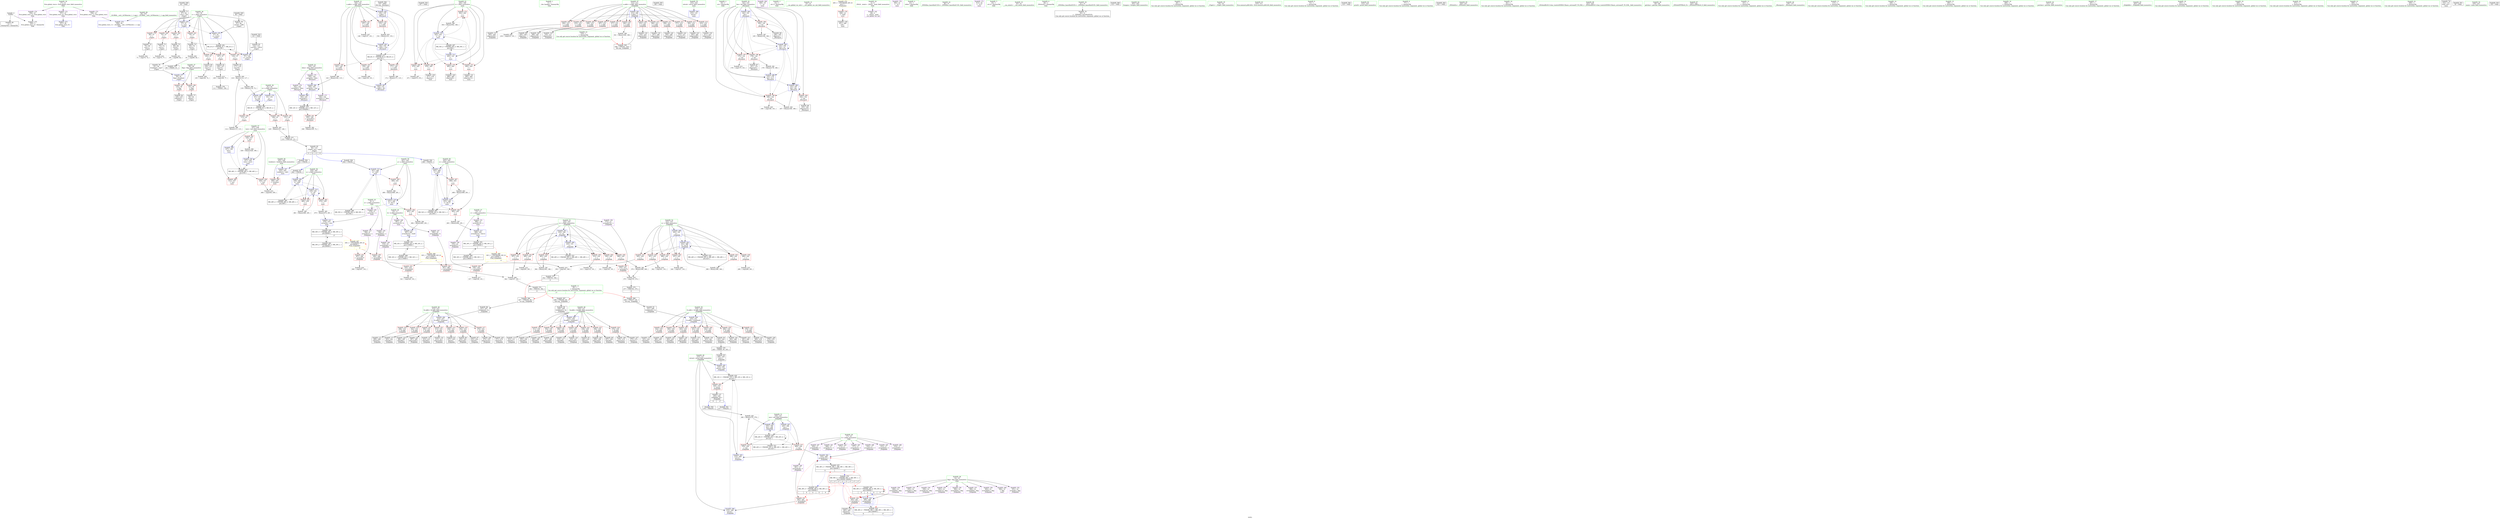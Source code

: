 digraph "SVFG" {
	label="SVFG";

	Node0x5623a8e57cf0 [shape=record,color=grey,label="{NodeID: 0\nNullPtr}"];
	Node0x5623a8e57cf0 -> Node0x5623a8e7fe70[style=solid];
	Node0x5623a8e57cf0 -> Node0x5623a8e8d740[style=solid];
	Node0x5623a8e8d910 [shape=record,color=blue,label="{NodeID: 277\n59\<--91\nflag\<--frombool\n_Z3getv\n}"];
	Node0x5623a8e8d910 -> Node0x5623a8e86e90[style=dashed];
	Node0x5623a8e8d910 -> Node0x5623a8e86f60[style=dashed];
	Node0x5623a8e81660 [shape=record,color=red,label="{NodeID: 194\n162\<--140\n\<--x.addr\n_Z6outputi\n}"];
	Node0x5623a8e81660 -> Node0x5623a8e87730[style=solid];
	Node0x5623a8e7e7f0 [shape=record,color=black,label="{NodeID: 111\n299\<--298\ntobool32\<--\n_Z2dpibbb\n}"];
	Node0x5623a8e7ca60 [shape=record,color=green,label="{NodeID: 28\n14\<--16\nflag\<--flag_field_insensitive\nGlob }"];
	Node0x5623a8e7ca60 -> Node0x5623a8e85260[style=solid];
	Node0x5623a8e7ca60 -> Node0x5623a8e85330[style=solid];
	Node0x5623a8e7ca60 -> Node0x5623a8e85400[style=solid];
	Node0x5623a8e7ca60 -> Node0x5623a8e854d0[style=solid];
	Node0x5623a8e7ca60 -> Node0x5623a8e855a0[style=solid];
	Node0x5623a8e7ca60 -> Node0x5623a8e85670[style=solid];
	Node0x5623a8e7ca60 -> Node0x5623a8e85740[style=solid];
	Node0x5623a8e7ca60 -> Node0x5623a8e85810[style=solid];
	Node0x5623a8e7ca60 -> Node0x5623a8e858e0[style=solid];
	Node0x5623a8ed46f0 [shape=record,color=black,label="{NodeID: 554\n197 = PHI()\n}"];
	Node0x5623a8eb7bb0 [shape=record,color=black,label="{NodeID: 471\nMR_8V_5 = PHI(MR_8V_6, MR_8V_4, )\npts\{141 \}\n}"];
	Node0x5623a8eb7bb0 -> Node0x5623a8e81590[style=dashed];
	Node0x5623a8eb7bb0 -> Node0x5623a8e81660[style=dashed];
	Node0x5623a8eb7bb0 -> Node0x5623a8e81730[style=dashed];
	Node0x5623a8eb7bb0 -> Node0x5623a8e8e130[style=dashed];
	Node0x5623a8e87a30 [shape=record,color=grey,label="{NodeID: 388\n172 = Binary(171, 115, )\n}"];
	Node0x5623a8e87a30 -> Node0x5623a8e8e130[style=solid];
	Node0x5623a8e8efd0 [shape=record,color=blue,label="{NodeID: 305\n210\<--409\nretval\<--\n_Z2dpibbb\n}"];
	Node0x5623a8e8efd0 -> Node0x5623a8e61620[style=dashed];
	Node0x5623a8e82d20 [shape=record,color=red,label="{NodeID: 222\n239\<--216\n\<--fy.addr\n_Z2dpibbb\n}"];
	Node0x5623a8e82d20 -> Node0x5623a8e81250[style=solid];
	Node0x5623a8e847d0 [shape=record,color=black,label="{NodeID: 139\n477\<--476\nidxprom\<--\nmain\n}"];
	Node0x5623a8e7f290 [shape=record,color=green,label="{NodeID: 56\n435\<--436\ntotaltest\<--totaltest_field_insensitive\nmain\n}"];
	Node0x5623a8e7f290 -> Node0x5623a8e8c940[style=solid];
	Node0x5623a8e7f290 -> Node0x5623a8e8f170[style=solid];
	Node0x5623a8ebb360 [shape=record,color=yellow,style=double,label="{NodeID: 499\n34V_1 = ENCHI(MR_34V_0)\npts\{130000 \}\nFun[_Z2dpibbb]|{|<s2>9}}"];
	Node0x5623a8ebb360 -> Node0x5623a8e8c600[style=dashed];
	Node0x5623a8ebb360 -> Node0x5623a8e8c870[style=dashed];
	Node0x5623a8ebb360:s2 -> Node0x5623a8ebb360[style=dashed,color=red];
	Node0x5623a8e9a730 [shape=record,color=grey,label="{NodeID: 416\n308 = cmp(307, 101, )\n}"];
	Node0x5623a8e8c2c0 [shape=record,color=red,label="{NodeID: 250\n264\<--263\n\<--arrayidx13\n_Z2dpibbb\n}"];
	Node0x5623a8e8c2c0 -> Node0x5623a8e7e170[style=solid];
	Node0x5623a8e85e90 [shape=record,color=purple,label="{NodeID: 167\n420\<--17\narrayidx98\<--f\n_Z2dpibbb\n}"];
	Node0x5623a8e80b00 [shape=record,color=black,label="{NodeID: 84\n126\<--125\ntobool22\<--\n_Z3getv\n}"];
	Node0x5623a8e56de0 [shape=record,color=green,label="{NodeID: 1\n7\<--1\n__dso_handle\<--dummyObj\nGlob }"];
	Node0x5623a8eaf480 [shape=record,color=black,label="{NodeID: 444\nMR_36V_4 = PHI(MR_36V_6, MR_36V_3, )\npts\{160000 \}\n|{|<s2>9|<s3>9|<s4>9|<s5>9}}"];
	Node0x5623a8eaf480 -> Node0x5623a8e8ee30[style=dashed];
	Node0x5623a8eaf480 -> Node0x5623a8eaf480[style=dashed];
	Node0x5623a8eaf480:s2 -> Node0x5623a8e8c2c0[style=dashed,color=red];
	Node0x5623a8eaf480:s3 -> Node0x5623a8e8ee30[style=dashed,color=red];
	Node0x5623a8eaf480:s4 -> Node0x5623a8eac280[style=dashed,color=red];
	Node0x5623a8eaf480:s5 -> Node0x5623a8eaf480[style=dashed,color=red];
	Node0x5623a8e8d9e0 [shape=record,color=blue,label="{NodeID: 278\n57\<--97\nc\<--conv9\n_Z3getv\n}"];
	Node0x5623a8e8d9e0 -> Node0x5623a8eb4980[style=dashed];
	Node0x5623a8e81730 [shape=record,color=red,label="{NodeID: 195\n171\<--140\n\<--x.addr\n_Z6outputi\n}"];
	Node0x5623a8e81730 -> Node0x5623a8e87a30[style=solid];
	Node0x5623a8e7e8c0 [shape=record,color=black,label="{NodeID: 112\n305\<--304\nidxprom36\<--\n_Z2dpibbb\n}"];
	Node0x5623a8e7cb30 [shape=record,color=green,label="{NodeID: 29\n17\<--18\nf\<--f_field_insensitive\nGlob }"];
	Node0x5623a8e7cb30 -> Node0x5623a8e859b0[style=solid];
	Node0x5623a8e7cb30 -> Node0x5623a8e85a80[style=solid];
	Node0x5623a8e7cb30 -> Node0x5623a8e85b50[style=solid];
	Node0x5623a8e7cb30 -> Node0x5623a8e85c20[style=solid];
	Node0x5623a8e7cb30 -> Node0x5623a8e85cf0[style=solid];
	Node0x5623a8e7cb30 -> Node0x5623a8e85dc0[style=solid];
	Node0x5623a8e7cb30 -> Node0x5623a8e85e90[style=solid];
	Node0x5623a8e7cb30 -> Node0x5623a8e85f60[style=solid];
	Node0x5623a8ed47c0 [shape=record,color=black,label="{NodeID: 555\n199 = PHI()\n}"];
	Node0x5623a8e87bb0 [shape=record,color=grey,label="{NodeID: 389\n341 = Binary(340, 166, )\n|{<s0>9}}"];
	Node0x5623a8e87bb0:s0 -> Node0x5623a8ed53b0[style=solid,color=red];
	Node0x5623a8e8f0a0 [shape=record,color=blue,label="{NodeID: 306\n433\<--101\nretval\<--\nmain\n}"];
	Node0x5623a8e82df0 [shape=record,color=red,label="{NodeID: 223\n256\<--216\n\<--fy.addr\n_Z2dpibbb\n}"];
	Node0x5623a8e82df0 -> Node0x5623a8e7de30[style=solid];
	Node0x5623a8e82df0 -> Node0x5623a8e7df00[style=solid];
	Node0x5623a8e848a0 [shape=record,color=black,label="{NodeID: 140\n486\<--485\nidxprom9\<--\nmain\n}"];
	Node0x5623a8e7f360 [shape=record,color=green,label="{NodeID: 57\n437\<--438\ntest\<--test_field_insensitive\nmain\n}"];
	Node0x5623a8e7f360 -> Node0x5623a8e8ca10[style=solid];
	Node0x5623a8e7f360 -> Node0x5623a8e8cae0[style=solid];
	Node0x5623a8e7f360 -> Node0x5623a8e8cbb0[style=solid];
	Node0x5623a8e7f360 -> Node0x5623a8e8f240[style=solid];
	Node0x5623a8e7f360 -> Node0x5623a8e8fc00[style=solid];
	Node0x5623a8e9a8b0 [shape=record,color=grey,label="{NodeID: 417\n337 = cmp(336, 101, )\n}"];
	Node0x5623a8e8c390 [shape=record,color=red,label="{NodeID: 251\n282\<--281\n\<--arrayidx26\n_Z2dpibbb\n}"];
	Node0x5623a8e8c390 -> Node0x5623a8e8e880[style=solid];
	Node0x5623a8e85f60 [shape=record,color=purple,label="{NodeID: 168\n424\<--17\narrayidx101\<--f\n_Z2dpibbb\n}"];
	Node0x5623a8e85f60 -> Node0x5623a8e8ef00[style=solid];
	Node0x5623a8e80bd0 [shape=record,color=black,label="{NodeID: 85\n56\<--133\n_Z3getv_ret\<--cond\n_Z3getv\n|{<s0>11|<s1>12|<s2>13|<s3>14}}"];
	Node0x5623a8e80bd0:s0 -> Node0x5623a8ed4890[style=solid,color=blue];
	Node0x5623a8e80bd0:s1 -> Node0x5623a8ed4a80[style=solid,color=blue];
	Node0x5623a8e80bd0:s2 -> Node0x5623a8ed4cc0[style=solid,color=blue];
	Node0x5623a8e80bd0:s3 -> Node0x5623a8ed4dc0[style=solid,color=blue];
	Node0x5623a8e7b250 [shape=record,color=green,label="{NodeID: 2\n19\<--1\n.str\<--dummyObj\nGlob }"];
	Node0x5623a8eaf980 [shape=record,color=black,label="{NodeID: 445\nMR_38V_4 = PHI(MR_38V_6, MR_38V_3, )\npts\{180000 \}\n|{|<s2>9|<s3>9|<s4>9|<s5>9}}"];
	Node0x5623a8eaf980 -> Node0x5623a8e8ef00[style=dashed];
	Node0x5623a8eaf980 -> Node0x5623a8eaf980[style=dashed];
	Node0x5623a8eaf980:s2 -> Node0x5623a8e8c390[style=dashed,color=red];
	Node0x5623a8eaf980:s3 -> Node0x5623a8e8ef00[style=dashed,color=red];
	Node0x5623a8eaf980:s4 -> Node0x5623a8eac780[style=dashed,color=red];
	Node0x5623a8eaf980:s5 -> Node0x5623a8eaf980[style=dashed,color=red];
	Node0x5623a8e8dab0 [shape=record,color=blue,label="{NodeID: 279\n61\<--101\nx\<--\n_Z3getv\n}"];
	Node0x5623a8e8dab0 -> Node0x5623a8eb4480[style=dashed];
	Node0x5623a8e81800 [shape=record,color=red,label="{NodeID: 196\n164\<--142\n\<--len\n_Z6outputi\n}"];
	Node0x5623a8e81800 -> Node0x5623a8e80ca0[style=solid];
	Node0x5623a8e81800 -> Node0x5623a8e878b0[style=solid];
	Node0x5623a8e7e990 [shape=record,color=black,label="{NodeID: 113\n312\<--311\ntobool41\<--\n_Z2dpibbb\n}"];
	Node0x5623a8e7cc00 [shape=record,color=green,label="{NodeID: 30\n27\<--31\nllvm.global_ctors\<--llvm.global_ctors_field_insensitive\nGlob }"];
	Node0x5623a8e7cc00 -> Node0x5623a8e862a0[style=solid];
	Node0x5623a8e7cc00 -> Node0x5623a8e863a0[style=solid];
	Node0x5623a8e7cc00 -> Node0x5623a8e864a0[style=solid];
	Node0x5623a8ed4890 [shape=record,color=black,label="{NodeID: 556\n454 = PHI(56, )\n}"];
	Node0x5623a8ed4890 -> Node0x5623a8e8f170[style=solid];
	Node0x5623a8e87d30 [shape=record,color=grey,label="{NodeID: 390\n481 = Binary(480, 291, )\n}"];
	Node0x5623a8e87d30 -> Node0x5623a8e8f720[style=solid];
	Node0x5623a8e8f170 [shape=record,color=blue,label="{NodeID: 307\n435\<--454\ntotaltest\<--call1\nmain\n}"];
	Node0x5623a8e8f170 -> Node0x5623a8e8c940[style=dashed];
	Node0x5623a8e82ec0 [shape=record,color=red,label="{NodeID: 224\n274\<--216\n\<--fy.addr\n_Z2dpibbb\n}"];
	Node0x5623a8e82ec0 -> Node0x5623a8e7e4b0[style=solid];
	Node0x5623a8e82ec0 -> Node0x5623a8e7e580[style=solid];
	Node0x5623a8e84970 [shape=record,color=black,label="{NodeID: 141\n495\<--494\nidxprom13\<--\nmain\n}"];
	Node0x5623a8e7f430 [shape=record,color=green,label="{NodeID: 58\n439\<--440\nx\<--x_field_insensitive\nmain\n}"];
	Node0x5623a8e7f430 -> Node0x5623a8e8cc80[style=solid];
	Node0x5623a8e7f430 -> Node0x5623a8e8cd50[style=solid];
	Node0x5623a8e7f430 -> Node0x5623a8e8f310[style=solid];
	Node0x5623a8e7f430 -> Node0x5623a8e8f720[style=solid];
	Node0x5623a8e9aa30 [shape=record,color=grey,label="{NodeID: 418\n302 = cmp(301, 101, )\n}"];
	Node0x5623a8e8c460 [shape=record,color=red,label="{NodeID: 252\n307\<--306\n\<--arrayidx37\n_Z2dpibbb\n}"];
	Node0x5623a8e8c460 -> Node0x5623a8e9a730[style=solid];
	Node0x5623a8e86030 [shape=record,color=purple,label="{NodeID: 169\n449\<--19\n\<--.str\nmain\n}"];
	Node0x5623a8e80ca0 [shape=record,color=black,label="{NodeID: 86\n168\<--164\nidxprom\<--\n_Z6outputi\n}"];
	Node0x5623a8e7b2e0 [shape=record,color=green,label="{NodeID: 3\n21\<--1\n.str.1\<--dummyObj\nGlob }"];
	Node0x5623a8eafe80 [shape=record,color=black,label="{NodeID: 446\nMR_30V_3 = PHI(MR_30V_4, MR_30V_2, )\npts\{90000 \}\n|{|<s2>17}}"];
	Node0x5623a8eafe80 -> Node0x5623a8e8f650[style=dashed];
	Node0x5623a8eafe80 -> Node0x5623a8eb4e80[style=dashed];
	Node0x5623a8eafe80:s2 -> Node0x5623a8ebb1a0[style=dashed,color=red];
	Node0x5623a8e8db80 [shape=record,color=blue,label="{NodeID: 280\n61\<--119\nx\<--sub\n_Z3getv\n}"];
	Node0x5623a8e8db80 -> Node0x5623a8eb4480[style=dashed];
	Node0x5623a8e818d0 [shape=record,color=red,label="{NodeID: 197\n175\<--142\n\<--len\n_Z6outputi\n}"];
	Node0x5623a8e818d0 -> Node0x5623a8e99fb0[style=solid];
	Node0x5623a8e7ea60 [shape=record,color=black,label="{NodeID: 114\n318\<--317\nidxprom45\<--\n_Z2dpibbb\n}"];
	Node0x5623a8e7ccd0 [shape=record,color=green,label="{NodeID: 31\n32\<--33\n__cxx_global_var_init\<--__cxx_global_var_init_field_insensitive\n}"];
	Node0x5623a8ed4a80 [shape=record,color=black,label="{NodeID: 557\n462 = PHI(56, )\n}"];
	Node0x5623a8ed4a80 -> Node0x5623a8e8f310[style=solid];
	Node0x5623a8eb8ab0 [shape=record,color=yellow,style=double,label="{NodeID: 474\n40V_1 = ENCHI(MR_40V_0)\npts\{1 \}\nFun[main]}"];
	Node0x5623a8eb8ab0 -> Node0x5623a8e86810[style=dashed];
	Node0x5623a8e87eb0 [shape=record,color=grey,label="{NodeID: 391\n384 = Binary(383, 166, )\n}"];
	Node0x5623a8e87eb0 -> Node0x5623a8e8ec90[style=solid];
	Node0x5623a8e8f240 [shape=record,color=blue,label="{NodeID: 308\n437\<--166\ntest\<--\nmain\n}"];
	Node0x5623a8e8f240 -> Node0x5623a8eb5380[style=dashed];
	Node0x5623a8e82f90 [shape=record,color=red,label="{NodeID: 225\n311\<--216\n\<--fy.addr\n_Z2dpibbb\n}"];
	Node0x5623a8e82f90 -> Node0x5623a8e7e990[style=solid];
	Node0x5623a8e84a40 [shape=record,color=purple,label="{NodeID: 142\n38\<--4\n\<--_ZStL8__ioinit\n__cxx_global_var_init\n}"];
	Node0x5623a8e7f500 [shape=record,color=green,label="{NodeID: 59\n441\<--442\ny\<--y_field_insensitive\nmain\n}"];
	Node0x5623a8e7f500 -> Node0x5623a8e8ce20[style=solid];
	Node0x5623a8e7f500 -> Node0x5623a8e8cef0[style=solid];
	Node0x5623a8e7f500 -> Node0x5623a8e8f3e0[style=solid];
	Node0x5623a8e7f500 -> Node0x5623a8e8f8c0[style=solid];
	Node0x5623a8e9abb0 [shape=record,color=grey,label="{NodeID: 419\n375 = cmp(370, 374, )\n}"];
	Node0x5623a8e9abb0 -> Node0x5623a8e934c0[style=solid];
	Node0x5623a8e8c530 [shape=record,color=red,label="{NodeID: 253\n320\<--319\n\<--arrayidx46\n_Z2dpibbb\n}"];
	Node0x5623a8e8c530 -> Node0x5623a8e9b4b0[style=solid];
	Node0x5623a8e86100 [shape=record,color=purple,label="{NodeID: 170\n450\<--21\n\<--.str.1\nmain\n}"];
	Node0x5623a8e80d70 [shape=record,color=black,label="{NodeID: 87\n181\<--178\nidxprom4\<--\n_Z6outputi\n}"];
	Node0x5623a8e7b370 [shape=record,color=green,label="{NodeID: 4\n23\<--1\nstdin\<--dummyObj\nGlob }"];
	Node0x5623a8e8dc50 [shape=record,color=blue,label="{NodeID: 281\n57\<--122\nc\<--conv20\n_Z3getv\n}"];
	Node0x5623a8e8dc50 -> Node0x5623a8eb4980[style=dashed];
	Node0x5623a8e819a0 [shape=record,color=red,label="{NodeID: 198\n178\<--142\n\<--len\n_Z6outputi\n}"];
	Node0x5623a8e819a0 -> Node0x5623a8e80d70[style=solid];
	Node0x5623a8e819a0 -> Node0x5623a8e952a0[style=solid];
	Node0x5623a8e7eb30 [shape=record,color=black,label="{NodeID: 115\n325\<--324\ntobool50\<--\n_Z2dpibbb\n}"];
	Node0x5623a8e7cda0 [shape=record,color=green,label="{NodeID: 32\n36\<--37\n_ZNSt8ios_base4InitC1Ev\<--_ZNSt8ios_base4InitC1Ev_field_insensitive\n}"];
	Node0x5623a8ed4cc0 [shape=record,color=black,label="{NodeID: 558\n464 = PHI(56, )\n}"];
	Node0x5623a8ed4cc0 -> Node0x5623a8e8f3e0[style=solid];
	Node0x5623a8e88030 [shape=record,color=grey,label="{NodeID: 392\n196 = Binary(195, 72, )\n}"];
	Node0x5623a8e8f310 [shape=record,color=blue,label="{NodeID: 309\n439\<--462\nx\<--call2\nmain\n}"];
	Node0x5623a8e8f310 -> Node0x5623a8e8cc80[style=dashed];
	Node0x5623a8e8f310 -> Node0x5623a8e8cd50[style=dashed];
	Node0x5623a8e8f310 -> Node0x5623a8e8f720[style=dashed];
	Node0x5623a8e8f310 -> Node0x5623a8eb5880[style=dashed];
	Node0x5623a8e83060 [shape=record,color=red,label="{NodeID: 226\n354\<--216\n\<--fy.addr\n_Z2dpibbb\n}"];
	Node0x5623a8e83060 -> Node0x5623a8e83790[style=solid];
	Node0x5623a8e84b10 [shape=record,color=purple,label="{NodeID: 143\n306\<--8\narrayidx37\<--a\n_Z2dpibbb\n}"];
	Node0x5623a8e84b10 -> Node0x5623a8e8c460[style=solid];
	Node0x5623a8e7f5d0 [shape=record,color=green,label="{NodeID: 60\n443\<--444\nz\<--z_field_insensitive\nmain\n}"];
	Node0x5623a8e7f5d0 -> Node0x5623a8e8cfc0[style=solid];
	Node0x5623a8e7f5d0 -> Node0x5623a8e8d090[style=solid];
	Node0x5623a8e7f5d0 -> Node0x5623a8e8f4b0[style=solid];
	Node0x5623a8e7f5d0 -> Node0x5623a8e8fa60[style=solid];
	Node0x5623a8e9ad30 [shape=record,color=grey,label="{NodeID: 420\n81 = cmp(80, 82, )\n}"];
	Node0x5623a8e9ad30 -> Node0x5623a8e94b80[style=solid];
	Node0x5623a8e8c600 [shape=record,color=red,label="{NodeID: 254\n336\<--335\n\<--arrayidx57\n_Z2dpibbb\n}"];
	Node0x5623a8e8c600 -> Node0x5623a8e9a8b0[style=solid];
	Node0x5623a8e861d0 [shape=record,color=purple,label="{NodeID: 171\n513\<--24\n\<--.str.2\nmain\n}"];
	Node0x5623a8e80e40 [shape=record,color=black,label="{NodeID: 88\n193\<--192\nidxprom10\<--\n_Z6outputi\n}"];
	Node0x5623a8e7b400 [shape=record,color=green,label="{NodeID: 5\n24\<--1\n.str.2\<--dummyObj\nGlob }"];
	Node0x5623a8e8dd20 [shape=record,color=blue,label="{NodeID: 282\n140\<--139\nx.addr\<--x\n_Z6outputi\n}"];
	Node0x5623a8e8dd20 -> Node0x5623a8e872a0[style=dashed];
	Node0x5623a8e8dd20 -> Node0x5623a8e814c0[style=dashed];
	Node0x5623a8e8dd20 -> Node0x5623a8e8ddf0[style=dashed];
	Node0x5623a8e8dd20 -> Node0x5623a8eb7bb0[style=dashed];
	Node0x5623a8e81a70 [shape=record,color=red,label="{NodeID: 199\n186\<--142\n\<--len\n_Z6outputi\n}"];
	Node0x5623a8e81a70 -> Node0x5623a8e955a0[style=solid];
	Node0x5623a8e81a70 -> Node0x5623a8e996b0[style=solid];
	Node0x5623a8e83520 [shape=record,color=black,label="{NodeID: 116\n334\<--333\nidxprom56\<--\n_Z2dpibbb\n}"];
	Node0x5623a8e7ce70 [shape=record,color=green,label="{NodeID: 33\n42\<--43\n__cxa_atexit\<--__cxa_atexit_field_insensitive\n}"];
	Node0x5623a8ed4dc0 [shape=record,color=black,label="{NodeID: 559\n466 = PHI(56, )\n}"];
	Node0x5623a8ed4dc0 -> Node0x5623a8e8f4b0[style=solid];
	Node0x5623a8e881b0 [shape=record,color=grey,label="{NodeID: 393\n129 = Binary(101, 128, )\n}"];
	Node0x5623a8e881b0 -> Node0x5623a8e94000[style=solid];
	Node0x5623a8e8f3e0 [shape=record,color=blue,label="{NodeID: 310\n441\<--464\ny\<--call3\nmain\n}"];
	Node0x5623a8e8f3e0 -> Node0x5623a8e8ce20[style=dashed];
	Node0x5623a8e8f3e0 -> Node0x5623a8e8cef0[style=dashed];
	Node0x5623a8e8f3e0 -> Node0x5623a8e8f8c0[style=dashed];
	Node0x5623a8e8f3e0 -> Node0x5623a8eb6280[style=dashed];
	Node0x5623a8e83130 [shape=record,color=red,label="{NodeID: 227\n399\<--216\n\<--fy.addr\n_Z2dpibbb\n}"];
	Node0x5623a8e83130 -> Node0x5623a8e83d40[style=solid];
	Node0x5623a8e83130 -> Node0x5623a8e83e10[style=solid];
	Node0x5623a8e84be0 [shape=record,color=purple,label="{NodeID: 144\n348\<--8\narrayidx63\<--a\n_Z2dpibbb\n}"];
	Node0x5623a8e84be0 -> Node0x5623a8e8c6d0[style=solid];
	Node0x5623a8e7f6a0 [shape=record,color=green,label="{NodeID: 61\n445\<--446\ni\<--i_field_insensitive\nmain\n}"];
	Node0x5623a8e7f6a0 -> Node0x5623a8e8d160[style=solid];
	Node0x5623a8e7f6a0 -> Node0x5623a8e8d230[style=solid];
	Node0x5623a8e7f6a0 -> Node0x5623a8e8d300[style=solid];
	Node0x5623a8e7f6a0 -> Node0x5623a8e8d3d0[style=solid];
	Node0x5623a8e7f6a0 -> Node0x5623a8e8d4a0[style=solid];
	Node0x5623a8e7f6a0 -> Node0x5623a8e8f580[style=solid];
	Node0x5623a8e7f6a0 -> Node0x5623a8e8fb30[style=solid];
	Node0x5623a8e9aeb0 [shape=record,color=grey,label="{NodeID: 421\n90 = cmp(89, 82, )\n}"];
	Node0x5623a8e9aeb0 -> Node0x5623a8e80480[style=solid];
	Node0x5623a8e8c6d0 [shape=record,color=red,label="{NodeID: 255\n349\<--348\n\<--arrayidx63\n_Z2dpibbb\n}"];
	Node0x5623a8e8c6d0 -> Node0x5623a8e99e30[style=solid];
	Node0x5623a8e862a0 [shape=record,color=purple,label="{NodeID: 172\n557\<--27\nllvm.global_ctors_0\<--llvm.global_ctors\nGlob }"];
	Node0x5623a8e862a0 -> Node0x5623a8e8d570[style=solid];
	Node0x5623a8e80f10 [shape=record,color=black,label="{NodeID: 89\n227\<--207\nfrombool\<--fx\n_Z2dpibbb\n}"];
	Node0x5623a8e80f10 -> Node0x5623a8e8e540[style=solid];
	Node0x5623a8e7bc40 [shape=record,color=green,label="{NodeID: 6\n26\<--1\n_ZSt4cout\<--dummyObj\nGlob }"];
	Node0x5623a8e8ddf0 [shape=record,color=blue,label="{NodeID: 283\n140\<--154\nx.addr\<--sub\n_Z6outputi\n}"];
	Node0x5623a8e8ddf0 -> Node0x5623a8eb7bb0[style=dashed];
	Node0x5623a8e81b40 [shape=record,color=red,label="{NodeID: 200\n192\<--142\n\<--len\n_Z6outputi\n}"];
	Node0x5623a8e81b40 -> Node0x5623a8e80e40[style=solid];
	Node0x5623a8e835f0 [shape=record,color=black,label="{NodeID: 117\n343\<--342\ntobool61\<--\n_Z2dpibbb\n}"];
	Node0x5623a8e7cf40 [shape=record,color=green,label="{NodeID: 34\n41\<--47\n_ZNSt8ios_base4InitD1Ev\<--_ZNSt8ios_base4InitD1Ev_field_insensitive\n}"];
	Node0x5623a8e7cf40 -> Node0x5623a8e7ff70[style=solid];
	Node0x5623a8ed4f00 [shape=record,color=black,label="{NodeID: 560\n514 = PHI()\n}"];
	Node0x5623a8e88330 [shape=record,color=grey,label="{NodeID: 394\n484 = Binary(483, 291, )\n}"];
	Node0x5623a8e88330 -> Node0x5623a8e8f7f0[style=solid];
	Node0x5623a8e8f4b0 [shape=record,color=blue,label="{NodeID: 311\n443\<--466\nz\<--call4\nmain\n}"];
	Node0x5623a8e8f4b0 -> Node0x5623a8e8cfc0[style=dashed];
	Node0x5623a8e8f4b0 -> Node0x5623a8e8d090[style=dashed];
	Node0x5623a8e8f4b0 -> Node0x5623a8e8fa60[style=dashed];
	Node0x5623a8e8f4b0 -> Node0x5623a8eb5d80[style=dashed];
	Node0x5623a8e83200 [shape=record,color=red,label="{NodeID: 228\n417\<--216\n\<--fy.addr\n_Z2dpibbb\n}"];
	Node0x5623a8e83200 -> Node0x5623a8e842f0[style=solid];
	Node0x5623a8e83200 -> Node0x5623a8e843c0[style=solid];
	Node0x5623a8e84cb0 [shape=record,color=purple,label="{NodeID: 145\n478\<--8\narrayidx\<--a\nmain\n}"];
	Node0x5623a8e84cb0 -> Node0x5623a8e8f650[style=solid];
	Node0x5623a8e7f770 [shape=record,color=green,label="{NodeID: 62\n452\<--453\nfreopen\<--freopen_field_insensitive\n}"];
	Node0x5623a8e9b030 [shape=record,color=grey,label="{NodeID: 422\n315 = cmp(314, 101, )\n}"];
	Node0x5623a8e8c7a0 [shape=record,color=red,label="{NodeID: 256\n361\<--360\n\<--arrayidx68\n_Z2dpibbb\n}"];
	Node0x5623a8e8c7a0 -> Node0x5623a8e99830[style=solid];
	Node0x5623a8e863a0 [shape=record,color=purple,label="{NodeID: 173\n558\<--27\nllvm.global_ctors_1\<--llvm.global_ctors\nGlob }"];
	Node0x5623a8e863a0 -> Node0x5623a8e8d640[style=solid];
	Node0x5623a8e80fe0 [shape=record,color=black,label="{NodeID: 90\n229\<--208\nfrombool1\<--fy\n_Z2dpibbb\n}"];
	Node0x5623a8e80fe0 -> Node0x5623a8e8e610[style=solid];
	Node0x5623a8e7bcd0 [shape=record,color=green,label="{NodeID: 7\n28\<--1\n\<--dummyObj\nCan only get source location for instruction, argument, global var or function.}"];
	Node0x5623a8e8dec0 [shape=record,color=blue,label="{NodeID: 284\n142\<--101\nlen\<--\n_Z6outputi\n}"];
	Node0x5623a8e8dec0 -> Node0x5623a8e81800[style=dashed];
	Node0x5623a8e8dec0 -> Node0x5623a8e818d0[style=dashed];
	Node0x5623a8e8dec0 -> Node0x5623a8e819a0[style=dashed];
	Node0x5623a8e8dec0 -> Node0x5623a8e81a70[style=dashed];
	Node0x5623a8e8dec0 -> Node0x5623a8e8df90[style=dashed];
	Node0x5623a8e8dec0 -> Node0x5623a8e8e200[style=dashed];
	Node0x5623a8e8dec0 -> Node0x5623a8e8e3a0[style=dashed];
	Node0x5623a8e81c10 [shape=record,color=red,label="{NodeID: 201\n195\<--194\n\<--arrayidx11\n_Z6outputi\n}"];
	Node0x5623a8e81c10 -> Node0x5623a8e88030[style=solid];
	Node0x5623a8e836c0 [shape=record,color=black,label="{NodeID: 118\n347\<--346\nidxprom62\<--\n_Z2dpibbb\n}"];
	Node0x5623a8e7d040 [shape=record,color=green,label="{NodeID: 35\n54\<--55\n_Z3getv\<--_Z3getv_field_insensitive\n}"];
	Node0x5623a8ed4fd0 [shape=record,color=black,label="{NodeID: 561\n517 = PHI(205, )\n}"];
	Node0x5623a8e884b0 [shape=record,color=grey,label="{NodeID: 395\n389 = Binary(388, 166, )\n}"];
	Node0x5623a8e884b0 -> Node0x5623a8e8ed60[style=solid];
	Node0x5623a8e8f580 [shape=record,color=blue,label="{NodeID: 312\n445\<--101\ni\<--\nmain\n}"];
	Node0x5623a8e8f580 -> Node0x5623a8e8d160[style=dashed];
	Node0x5623a8e8f580 -> Node0x5623a8e8d230[style=dashed];
	Node0x5623a8e8f580 -> Node0x5623a8e8d300[style=dashed];
	Node0x5623a8e8f580 -> Node0x5623a8e8d3d0[style=dashed];
	Node0x5623a8e8f580 -> Node0x5623a8e8d4a0[style=dashed];
	Node0x5623a8e8f580 -> Node0x5623a8e8fb30[style=dashed];
	Node0x5623a8e8f580 -> Node0x5623a8eb6780[style=dashed];
	Node0x5623a8e832d0 [shape=record,color=red,label="{NodeID: 229\n242\<--218\n\<--fz.addr\n_Z2dpibbb\n}"];
	Node0x5623a8e832d0 -> Node0x5623a8e81320[style=solid];
	Node0x5623a8e84d80 [shape=record,color=purple,label="{NodeID: 146\n319\<--10\narrayidx46\<--b\n_Z2dpibbb\n}"];
	Node0x5623a8e84d80 -> Node0x5623a8e8c530[style=solid];
	Node0x5623a8e7f870 [shape=record,color=green,label="{NodeID: 63\n510\<--511\nllvm.memset.p0i8.i64\<--llvm.memset.p0i8.i64_field_insensitive\n}"];
	Node0x5623a8e9b1b0 [shape=record,color=grey,label="{NodeID: 423\n76 = cmp(75, 77, )\n}"];
	Node0x5623a8e8c870 [shape=record,color=red,label="{NodeID: 257\n374\<--373\n\<--arrayidx74\n_Z2dpibbb\n}"];
	Node0x5623a8e8c870 -> Node0x5623a8e9abb0[style=solid];
	Node0x5623a8e864a0 [shape=record,color=purple,label="{NodeID: 174\n559\<--27\nllvm.global_ctors_2\<--llvm.global_ctors\nGlob }"];
	Node0x5623a8e864a0 -> Node0x5623a8e8d740[style=solid];
	Node0x5623a8e810b0 [shape=record,color=black,label="{NodeID: 91\n231\<--209\nfrombool2\<--fz\n_Z2dpibbb\n}"];
	Node0x5623a8e810b0 -> Node0x5623a8e8e6e0[style=solid];
	Node0x5623a8e7bd60 [shape=record,color=green,label="{NodeID: 8\n72\<--1\n\<--dummyObj\nCan only get source location for instruction, argument, global var or function.}"];
	Node0x5623a8eb1780 [shape=record,color=black,label="{NodeID: 451\nMR_32V_3 = PHI(MR_32V_4, MR_32V_2, )\npts\{110000 \}\n|{|<s2>17}}"];
	Node0x5623a8eb1780 -> Node0x5623a8e8f7f0[style=dashed];
	Node0x5623a8eb1780 -> Node0x5623a8eb6c80[style=dashed];
	Node0x5623a8eb1780:s2 -> Node0x5623a8ebb280[style=dashed,color=red];
	Node0x5623a8e8df90 [shape=record,color=blue,label="{NodeID: 285\n142\<--165\nlen\<--inc\n_Z6outputi\n}"];
	Node0x5623a8e8df90 -> Node0x5623a8e81800[style=dashed];
	Node0x5623a8e8df90 -> Node0x5623a8e818d0[style=dashed];
	Node0x5623a8e8df90 -> Node0x5623a8e819a0[style=dashed];
	Node0x5623a8e8df90 -> Node0x5623a8e81a70[style=dashed];
	Node0x5623a8e8df90 -> Node0x5623a8e8df90[style=dashed];
	Node0x5623a8e8df90 -> Node0x5623a8e8e200[style=dashed];
	Node0x5623a8e8df90 -> Node0x5623a8e8e3a0[style=dashed];
	Node0x5623a8e81ce0 [shape=record,color=red,label="{NodeID: 202\n428\<--210\n\<--retval\n_Z2dpibbb\n}"];
	Node0x5623a8e81ce0 -> Node0x5623a8e84630[style=solid];
	Node0x5623a8e83790 [shape=record,color=black,label="{NodeID: 119\n355\<--354\ntobool65\<--\n_Z2dpibbb\n}"];
	Node0x5623a8e7d140 [shape=record,color=green,label="{NodeID: 36\n57\<--58\nc\<--c_field_insensitive\n_Z3getv\n}"];
	Node0x5623a8e7d140 -> Node0x5623a8e868e0[style=solid];
	Node0x5623a8e7d140 -> Node0x5623a8e869b0[style=solid];
	Node0x5623a8e7d140 -> Node0x5623a8e86a80[style=solid];
	Node0x5623a8e7d140 -> Node0x5623a8e86b50[style=solid];
	Node0x5623a8e7d140 -> Node0x5623a8e86c20[style=solid];
	Node0x5623a8e7d140 -> Node0x5623a8e86cf0[style=solid];
	Node0x5623a8e7d140 -> Node0x5623a8e86dc0[style=solid];
	Node0x5623a8e7d140 -> Node0x5623a8e8d840[style=solid];
	Node0x5623a8e7d140 -> Node0x5623a8e8d9e0[style=solid];
	Node0x5623a8e7d140 -> Node0x5623a8e8dc50[style=solid];
	Node0x5623a8ed5140 [shape=record,color=black,label="{NodeID: 562\n519 = PHI()\n}"];
	Node0x5623a8e88630 [shape=record,color=grey,label="{NodeID: 396\n490 = Binary(489, 291, )\n}"];
	Node0x5623a8e88630 -> Node0x5623a8e8f8c0[style=solid];
	Node0x5623a8e8f650 [shape=record,color=blue,label="{NodeID: 313\n478\<--475\narrayidx\<--rem\nmain\n}"];
	Node0x5623a8e8f650 -> Node0x5623a8eafe80[style=dashed];
	Node0x5623a8e833a0 [shape=record,color=red,label="{NodeID: 230\n260\<--218\n\<--fz.addr\n_Z2dpibbb\n}"];
	Node0x5623a8e833a0 -> Node0x5623a8e7dfd0[style=solid];
	Node0x5623a8e833a0 -> Node0x5623a8e7e0a0[style=solid];
	Node0x5623a8e84e50 [shape=record,color=purple,label="{NodeID: 147\n360\<--10\narrayidx68\<--b\n_Z2dpibbb\n}"];
	Node0x5623a8e84e50 -> Node0x5623a8e8c7a0[style=solid];
	Node0x5623a8e7f970 [shape=record,color=green,label="{NodeID: 64\n515\<--516\nprintf\<--printf_field_insensitive\n}"];
	Node0x5623a8e9b330 [shape=record,color=grey,label="{NodeID: 424\n71 = cmp(70, 72, )\n}"];
	Node0x5623a8e8c940 [shape=record,color=red,label="{NodeID: 258\n459\<--435\n\<--totaltest\nmain\n}"];
	Node0x5623a8e8c940 -> Node0x5623a8e9a430[style=solid];
	Node0x5623a8e865a0 [shape=record,color=purple,label="{NodeID: 175\n169\<--144\narrayidx\<--data\n_Z6outputi\n}"];
	Node0x5623a8e865a0 -> Node0x5623a8e8e060[style=solid];
	Node0x5623a8e81180 [shape=record,color=black,label="{NodeID: 92\n237\<--236\ntobool\<--\n_Z2dpibbb\n}"];
	Node0x5623a8e7bdf0 [shape=record,color=green,label="{NodeID: 9\n77\<--1\n\<--dummyObj\nCan only get source location for instruction, argument, global var or function.}"];
	Node0x5623a8eb1c80 [shape=record,color=black,label="{NodeID: 452\nMR_34V_3 = PHI(MR_34V_4, MR_34V_2, )\npts\{130000 \}\n|{|<s2>17}}"];
	Node0x5623a8eb1c80 -> Node0x5623a8e8f990[style=dashed];
	Node0x5623a8eb1c80 -> Node0x5623a8eb7180[style=dashed];
	Node0x5623a8eb1c80:s2 -> Node0x5623a8ebb360[style=dashed,color=red];
	Node0x5623a8e8e060 [shape=record,color=blue,label="{NodeID: 286\n169\<--163\narrayidx\<--rem\n_Z6outputi\n}"];
	Node0x5623a8e8e060 -> Node0x5623a8e8e060[style=dashed];
	Node0x5623a8e8e060 -> Node0x5623a8e8e2d0[style=dashed];
	Node0x5623a8e8e060 -> Node0x5623a8eb3f80[style=dashed];
	Node0x5623a8e81db0 [shape=record,color=red,label="{NodeID: 203\n233\<--212\n\<--n.addr\n_Z2dpibbb\n}"];
	Node0x5623a8e81db0 -> Node0x5623a8e9b930[style=solid];
	Node0x5623a8e83860 [shape=record,color=black,label="{NodeID: 120\n359\<--358\nidxprom67\<--\n_Z2dpibbb\n}"];
	Node0x5623a8e7d210 [shape=record,color=green,label="{NodeID: 37\n59\<--60\nflag\<--flag_field_insensitive\n_Z3getv\n}"];
	Node0x5623a8e7d210 -> Node0x5623a8e86e90[style=solid];
	Node0x5623a8e7d210 -> Node0x5623a8e86f60[style=solid];
	Node0x5623a8e7d210 -> Node0x5623a8e8d910[style=solid];
	Node0x5623a8ed5210 [shape=record,color=black,label="{NodeID: 563\n522 = PHI()\n}"];
	Node0x5623a8e887b0 [shape=record,color=grey,label="{NodeID: 397\n493 = Binary(492, 291, )\n}"];
	Node0x5623a8e887b0 -> Node0x5623a8e8f990[style=solid];
	Node0x5623a8e8f720 [shape=record,color=blue,label="{NodeID: 314\n439\<--481\nx\<--div\nmain\n}"];
	Node0x5623a8e8f720 -> Node0x5623a8e8cc80[style=dashed];
	Node0x5623a8e8f720 -> Node0x5623a8e8cd50[style=dashed];
	Node0x5623a8e8f720 -> Node0x5623a8e8f720[style=dashed];
	Node0x5623a8e8f720 -> Node0x5623a8eb5880[style=dashed];
	Node0x5623a8e8b390 [shape=record,color=red,label="{NodeID: 231\n278\<--218\n\<--fz.addr\n_Z2dpibbb\n}"];
	Node0x5623a8e8b390 -> Node0x5623a8e7e650[style=solid];
	Node0x5623a8e8b390 -> Node0x5623a8e7e720[style=solid];
	Node0x5623a8e84f20 [shape=record,color=purple,label="{NodeID: 148\n487\<--10\narrayidx10\<--b\nmain\n}"];
	Node0x5623a8e84f20 -> Node0x5623a8e8f7f0[style=solid];
	Node0x5623a8e7fa70 [shape=record,color=green,label="{NodeID: 65\n520\<--521\n_ZNSolsEx\<--_ZNSolsEx_field_insensitive\n}"];
	Node0x5623a8e9b4b0 [shape=record,color=grey,label="{NodeID: 425\n321 = cmp(320, 101, )\n}"];
	Node0x5623a8e8ca10 [shape=record,color=red,label="{NodeID: 259\n458\<--437\n\<--test\nmain\n}"];
	Node0x5623a8e8ca10 -> Node0x5623a8e9a430[style=solid];
	Node0x5623a8e86670 [shape=record,color=purple,label="{NodeID: 176\n182\<--144\narrayidx5\<--data\n_Z6outputi\n}"];
	Node0x5623a8e86670 -> Node0x5623a8e8e2d0[style=solid];
	Node0x5623a8e81250 [shape=record,color=black,label="{NodeID: 93\n240\<--239\ntobool3\<--\n_Z2dpibbb\n}"];
	Node0x5623a8e7be80 [shape=record,color=green,label="{NodeID: 10\n82\<--1\n\<--dummyObj\nCan only get source location for instruction, argument, global var or function.}"];
	Node0x5623a8e8e130 [shape=record,color=blue,label="{NodeID: 287\n140\<--172\nx.addr\<--div\n_Z6outputi\n}"];
	Node0x5623a8e8e130 -> Node0x5623a8eb7bb0[style=dashed];
	Node0x5623a8e81e80 [shape=record,color=red,label="{NodeID: 204\n249\<--212\n\<--n.addr\n_Z2dpibbb\n}"];
	Node0x5623a8e81e80 -> Node0x5623a8e7dbc0[style=solid];
	Node0x5623a8e83930 [shape=record,color=black,label="{NodeID: 121\n366\<--365\ntobool71\<--\n_Z2dpibbb\n}"];
	Node0x5623a8e7d2e0 [shape=record,color=green,label="{NodeID: 38\n61\<--62\nx\<--x_field_insensitive\n_Z3getv\n}"];
	Node0x5623a8e7d2e0 -> Node0x5623a8e87030[style=solid];
	Node0x5623a8e7d2e0 -> Node0x5623a8e87100[style=solid];
	Node0x5623a8e7d2e0 -> Node0x5623a8e871d0[style=solid];
	Node0x5623a8e7d2e0 -> Node0x5623a8e8dab0[style=solid];
	Node0x5623a8e7d2e0 -> Node0x5623a8e8db80[style=solid];
	Node0x5623a8ed52e0 [shape=record,color=black,label="{NodeID: 564\n139 = PHI()\n0th arg _Z6outputi }"];
	Node0x5623a8ed52e0 -> Node0x5623a8e8dd20[style=solid];
	Node0x5623a8e88930 [shape=record,color=grey,label="{NodeID: 398\n114 = Binary(113, 115, )\n}"];
	Node0x5623a8e88930 -> Node0x5623a8e88c30[style=solid];
	Node0x5623a8e8f7f0 [shape=record,color=blue,label="{NodeID: 315\n487\<--484\narrayidx10\<--rem8\nmain\n}"];
	Node0x5623a8e8f7f0 -> Node0x5623a8eb1780[style=dashed];
	Node0x5623a8e8b420 [shape=record,color=red,label="{NodeID: 232\n324\<--218\n\<--fz.addr\n_Z2dpibbb\n}"];
	Node0x5623a8e8b420 -> Node0x5623a8e7eb30[style=solid];
	Node0x5623a8e84ff0 [shape=record,color=purple,label="{NodeID: 149\n335\<--12\narrayidx57\<--c\n_Z2dpibbb\n}"];
	Node0x5623a8e84ff0 -> Node0x5623a8e8c600[style=solid];
	Node0x5623a8e7fb70 [shape=record,color=green,label="{NodeID: 66\n523\<--524\n_ZSt4endlIcSt11char_traitsIcEERSt13basic_ostreamIT_T0_ES6_\<--_ZSt4endlIcSt11char_traitsIcEERSt13basic_ostreamIT_T0_ES6__field_insensitive\n}"];
	Node0x5623a8e9b630 [shape=record,color=grey,label="{NodeID: 426\n105 = cmp(104, 72, )\n}"];
	Node0x5623a8e8cae0 [shape=record,color=red,label="{NodeID: 260\n512\<--437\n\<--test\nmain\n}"];
	Node0x5623a8e86740 [shape=record,color=purple,label="{NodeID: 177\n194\<--144\narrayidx11\<--data\n_Z6outputi\n}"];
	Node0x5623a8e86740 -> Node0x5623a8e81c10[style=solid];
	Node0x5623a8e81320 [shape=record,color=black,label="{NodeID: 94\n243\<--242\ntobool4\<--\n_Z2dpibbb\n}"];
	Node0x5623a8e81320 -> Node0x5623a8e945a0[style=solid];
	Node0x5623a8e7bf10 [shape=record,color=green,label="{NodeID: 11\n85\<--1\n\<--dummyObj\nCan only get source location for instruction, argument, global var or function.|{<s0>17|<s1>17|<s2>17}}"];
	Node0x5623a8e7bf10:s0 -> Node0x5623a8ed5650[style=solid,color=red];
	Node0x5623a8e7bf10:s1 -> Node0x5623a8ed57d0[style=solid,color=red];
	Node0x5623a8e7bf10:s2 -> Node0x5623a8ed5950[style=solid,color=red];
	Node0x5623a8e8e200 [shape=record,color=blue,label="{NodeID: 288\n142\<--179\nlen\<--inc3\n_Z6outputi\n}"];
	Node0x5623a8e8e200 -> Node0x5623a8e81a70[style=dashed];
	Node0x5623a8e8e200 -> Node0x5623a8e8e3a0[style=dashed];
	Node0x5623a8e81f50 [shape=record,color=red,label="{NodeID: 205\n267\<--212\n\<--n.addr\n_Z2dpibbb\n}"];
	Node0x5623a8e81f50 -> Node0x5623a8e7e240[style=solid];
	Node0x5623a8e83a00 [shape=record,color=black,label="{NodeID: 122\n372\<--371\nidxprom73\<--\n_Z2dpibbb\n}"];
	Node0x5623a8e7d3b0 [shape=record,color=green,label="{NodeID: 39\n65\<--66\ngetchar\<--getchar_field_insensitive\n}"];
	Node0x5623a8ed53b0 [shape=record,color=black,label="{NodeID: 565\n206 = PHI(341, 518, )\n0th arg _Z2dpibbb }"];
	Node0x5623a8ed53b0 -> Node0x5623a8e8e470[style=solid];
	Node0x5623a8e88ab0 [shape=record,color=grey,label="{NodeID: 399\n119 = Binary(118, 72, )\n}"];
	Node0x5623a8e88ab0 -> Node0x5623a8e8db80[style=solid];
	Node0x5623a8e8f8c0 [shape=record,color=blue,label="{NodeID: 316\n441\<--490\ny\<--div11\nmain\n}"];
	Node0x5623a8e8f8c0 -> Node0x5623a8e8ce20[style=dashed];
	Node0x5623a8e8f8c0 -> Node0x5623a8e8cef0[style=dashed];
	Node0x5623a8e8f8c0 -> Node0x5623a8e8f8c0[style=dashed];
	Node0x5623a8e8f8c0 -> Node0x5623a8eb6280[style=dashed];
	Node0x5623a8e8b4f0 [shape=record,color=red,label="{NodeID: 233\n365\<--218\n\<--fz.addr\n_Z2dpibbb\n}"];
	Node0x5623a8e8b4f0 -> Node0x5623a8e83930[style=solid];
	Node0x5623a8e850c0 [shape=record,color=purple,label="{NodeID: 150\n373\<--12\narrayidx74\<--c\n_Z2dpibbb\n}"];
	Node0x5623a8e850c0 -> Node0x5623a8e8c870[style=solid];
	Node0x5623a8e7fc70 [shape=record,color=green,label="{NodeID: 67\n525\<--526\n_ZNSolsEPFRSoS_E\<--_ZNSolsEPFRSoS_E_field_insensitive\n}"];
	Node0x5623a8e9b7b0 [shape=record,color=grey,label="{NodeID: 427\n148 = cmp(147, 101, )\n}"];
	Node0x5623a8e8cbb0 [shape=record,color=red,label="{NodeID: 261\n528\<--437\n\<--test\nmain\n}"];
	Node0x5623a8e8cbb0 -> Node0x5623a8e87430[style=solid];
	Node0x5623a8e86810 [shape=record,color=red,label="{NodeID: 178\n448\<--23\n\<--stdin\nmain\n}"];
	Node0x5623a8e86810 -> Node0x5623a8e84700[style=solid];
	Node0x5623a8e813f0 [shape=record,color=black,label="{NodeID: 95\n246\<--245\nconv\<--\n_Z2dpibbb\n}"];
	Node0x5623a8e813f0 -> Node0x5623a8e8e7b0[style=solid];
	Node0x5623a8e7bfa0 [shape=record,color=green,label="{NodeID: 12\n101\<--1\n\<--dummyObj\nCan only get source location for instruction, argument, global var or function.}"];
	Node0x5623a8e8e2d0 [shape=record,color=blue,label="{NodeID: 289\n182\<--101\narrayidx5\<--\n_Z6outputi\n}"];
	Node0x5623a8e8e2d0 -> Node0x5623a8eb3f80[style=dashed];
	Node0x5623a8e82020 [shape=record,color=red,label="{NodeID: 206\n304\<--212\n\<--n.addr\n_Z2dpibbb\n}"];
	Node0x5623a8e82020 -> Node0x5623a8e7e8c0[style=solid];
	Node0x5623a8e83ad0 [shape=record,color=black,label="{NodeID: 123\n393\<--392\nidxprom80\<--\n_Z2dpibbb\n}"];
	Node0x5623a8e7d4b0 [shape=record,color=green,label="{NodeID: 40\n136\<--137\n_Z6outputi\<--_Z6outputi_field_insensitive\n}"];
	Node0x5623a8ed5650 [shape=record,color=black,label="{NodeID: 566\n207 = PHI(352, 85, )\n1st arg _Z2dpibbb }"];
	Node0x5623a8ed5650 -> Node0x5623a8e80f10[style=solid];
	Node0x5623a8e88c30 [shape=record,color=grey,label="{NodeID: 400\n118 = Binary(114, 117, )\n}"];
	Node0x5623a8e88c30 -> Node0x5623a8e88ab0[style=solid];
	Node0x5623a8e8f990 [shape=record,color=blue,label="{NodeID: 317\n496\<--493\narrayidx14\<--rem12\nmain\n}"];
	Node0x5623a8e8f990 -> Node0x5623a8eb1c80[style=dashed];
	Node0x5623a8e8b5c0 [shape=record,color=red,label="{NodeID: 234\n403\<--218\n\<--fz.addr\n_Z2dpibbb\n}"];
	Node0x5623a8e8b5c0 -> Node0x5623a8e83ee0[style=solid];
	Node0x5623a8e8b5c0 -> Node0x5623a8e83fb0[style=solid];
	Node0x5623a8e85190 [shape=record,color=purple,label="{NodeID: 151\n496\<--12\narrayidx14\<--c\nmain\n}"];
	Node0x5623a8e85190 -> Node0x5623a8e8f990[style=solid];
	Node0x5623a8e7fd70 [shape=record,color=green,label="{NodeID: 68\n29\<--553\n_GLOBAL__sub_I_ACMonster_1_1.cpp\<--_GLOBAL__sub_I_ACMonster_1_1.cpp_field_insensitive\n}"];
	Node0x5623a8e7fd70 -> Node0x5623a8e8d640[style=solid];
	Node0x5623a8e9b930 [shape=record,color=grey,label="{NodeID: 428\n234 = cmp(233, 101, )\n}"];
	Node0x5623a8e8cc80 [shape=record,color=red,label="{NodeID: 262\n474\<--439\n\<--x\nmain\n}"];
	Node0x5623a8e8cc80 -> Node0x5623a8e875b0[style=solid];
	Node0x5623a8e868e0 [shape=record,color=red,label="{NodeID: 179\n69\<--57\n\<--c\n_Z3getv\n}"];
	Node0x5623a8e868e0 -> Node0x5623a8e80140[style=solid];
	Node0x5623a8e7dbc0 [shape=record,color=black,label="{NodeID: 96\n250\<--249\nidxprom\<--\n_Z2dpibbb\n}"];
	Node0x5623a8e7c030 [shape=record,color=green,label="{NodeID: 13\n115\<--1\n\<--dummyObj\nCan only get source location for instruction, argument, global var or function.}"];
	Node0x5623a8e92980 [shape=record,color=black,label="{NodeID: 373\n352 = PHI(353, 350, )\n|{<s0>9}}"];
	Node0x5623a8e92980:s0 -> Node0x5623a8ed5650[style=solid,color=red];
	Node0x5623a8e8e3a0 [shape=record,color=blue,label="{NodeID: 290\n142\<--187\nlen\<--dec\n_Z6outputi\n}"];
	Node0x5623a8e8e3a0 -> Node0x5623a8e81a70[style=dashed];
	Node0x5623a8e8e3a0 -> Node0x5623a8e81b40[style=dashed];
	Node0x5623a8e8e3a0 -> Node0x5623a8e8e3a0[style=dashed];
	Node0x5623a8e820f0 [shape=record,color=red,label="{NodeID: 207\n317\<--212\n\<--n.addr\n_Z2dpibbb\n}"];
	Node0x5623a8e820f0 -> Node0x5623a8e7ea60[style=solid];
	Node0x5623a8e83ba0 [shape=record,color=black,label="{NodeID: 124\n396\<--395\ntobool82\<--\n_Z2dpibbb\n}"];
	Node0x5623a8e7d5b0 [shape=record,color=green,label="{NodeID: 41\n140\<--141\nx.addr\<--x.addr_field_insensitive\n_Z6outputi\n}"];
	Node0x5623a8e7d5b0 -> Node0x5623a8e872a0[style=solid];
	Node0x5623a8e7d5b0 -> Node0x5623a8e814c0[style=solid];
	Node0x5623a8e7d5b0 -> Node0x5623a8e81590[style=solid];
	Node0x5623a8e7d5b0 -> Node0x5623a8e81660[style=solid];
	Node0x5623a8e7d5b0 -> Node0x5623a8e81730[style=solid];
	Node0x5623a8e7d5b0 -> Node0x5623a8e8dd20[style=solid];
	Node0x5623a8e7d5b0 -> Node0x5623a8e8ddf0[style=solid];
	Node0x5623a8e7d5b0 -> Node0x5623a8e8e130[style=solid];
	Node0x5623a8ed57d0 [shape=record,color=black,label="{NodeID: 567\n208 = PHI(364, 85, )\n2nd arg _Z2dpibbb }"];
	Node0x5623a8ed57d0 -> Node0x5623a8e80fe0[style=solid];
	Node0x5623a8e88db0 [shape=record,color=grey,label="{NodeID: 401\n380 = Binary(379, 378, )\n}"];
	Node0x5623a8e88db0 -> Node0x5623a8e8ebc0[style=solid];
	Node0x5623a8e8fa60 [shape=record,color=blue,label="{NodeID: 318\n443\<--499\nz\<--div15\nmain\n}"];
	Node0x5623a8e8fa60 -> Node0x5623a8e8cfc0[style=dashed];
	Node0x5623a8e8fa60 -> Node0x5623a8e8d090[style=dashed];
	Node0x5623a8e8fa60 -> Node0x5623a8e8fa60[style=dashed];
	Node0x5623a8e8fa60 -> Node0x5623a8eb5d80[style=dashed];
	Node0x5623a8e8b690 [shape=record,color=red,label="{NodeID: 235\n421\<--218\n\<--fz.addr\n_Z2dpibbb\n}"];
	Node0x5623a8e8b690 -> Node0x5623a8e84490[style=solid];
	Node0x5623a8e8b690 -> Node0x5623a8e84560[style=solid];
	Node0x5623a8e85260 [shape=record,color=purple,label="{NodeID: 152\n251\<--14\narrayidx\<--flag\n_Z2dpibbb\n}"];
	Node0x5623a8e7fe70 [shape=record,color=black,label="{NodeID: 69\n2\<--3\ndummyVal\<--dummyVal\n}"];
	Node0x5623a8e8cd50 [shape=record,color=red,label="{NodeID: 263\n480\<--439\n\<--x\nmain\n}"];
	Node0x5623a8e8cd50 -> Node0x5623a8e87d30[style=solid];
	Node0x5623a8e869b0 [shape=record,color=red,label="{NodeID: 180\n74\<--57\n\<--c\n_Z3getv\n}"];
	Node0x5623a8e869b0 -> Node0x5623a8e80210[style=solid];
	Node0x5623a8e7dc90 [shape=record,color=black,label="{NodeID: 97\n253\<--252\ntobool5\<--\n_Z2dpibbb\n}"];
	Node0x5623a8e7c0c0 [shape=record,color=green,label="{NodeID: 14\n166\<--1\n\<--dummyObj\nCan only get source location for instruction, argument, global var or function.}"];
	Node0x5623a8e92f20 [shape=record,color=black,label="{NodeID: 374\n364 = PHI(353, 362, )\n|{<s0>9}}"];
	Node0x5623a8e92f20:s0 -> Node0x5623a8ed57d0[style=solid,color=red];
	Node0x5623a8e8e470 [shape=record,color=blue,label="{NodeID: 291\n212\<--206\nn.addr\<--n\n_Z2dpibbb\n}"];
	Node0x5623a8e8e470 -> Node0x5623a8e81db0[style=dashed];
	Node0x5623a8e8e470 -> Node0x5623a8e81e80[style=dashed];
	Node0x5623a8e8e470 -> Node0x5623a8e81f50[style=dashed];
	Node0x5623a8e8e470 -> Node0x5623a8e82020[style=dashed];
	Node0x5623a8e8e470 -> Node0x5623a8e820f0[style=dashed];
	Node0x5623a8e8e470 -> Node0x5623a8e821c0[style=dashed];
	Node0x5623a8e8e470 -> Node0x5623a8e82290[style=dashed];
	Node0x5623a8e8e470 -> Node0x5623a8e82360[style=dashed];
	Node0x5623a8e8e470 -> Node0x5623a8e82430[style=dashed];
	Node0x5623a8e8e470 -> Node0x5623a8e82500[style=dashed];
	Node0x5623a8e8e470 -> Node0x5623a8e825d0[style=dashed];
	Node0x5623a8e8e470 -> Node0x5623a8e826a0[style=dashed];
	Node0x5623a8e821c0 [shape=record,color=red,label="{NodeID: 208\n333\<--212\n\<--n.addr\n_Z2dpibbb\n}"];
	Node0x5623a8e821c0 -> Node0x5623a8e83520[style=solid];
	Node0x5623a8e83c70 [shape=record,color=black,label="{NodeID: 125\n397\<--395\nidxprom83\<--\n_Z2dpibbb\n}"];
	Node0x5623a8e7d680 [shape=record,color=green,label="{NodeID: 42\n142\<--143\nlen\<--len_field_insensitive\n_Z6outputi\n}"];
	Node0x5623a8e7d680 -> Node0x5623a8e81800[style=solid];
	Node0x5623a8e7d680 -> Node0x5623a8e818d0[style=solid];
	Node0x5623a8e7d680 -> Node0x5623a8e819a0[style=solid];
	Node0x5623a8e7d680 -> Node0x5623a8e81a70[style=solid];
	Node0x5623a8e7d680 -> Node0x5623a8e81b40[style=solid];
	Node0x5623a8e7d680 -> Node0x5623a8e8dec0[style=solid];
	Node0x5623a8e7d680 -> Node0x5623a8e8df90[style=solid];
	Node0x5623a8e7d680 -> Node0x5623a8e8e200[style=solid];
	Node0x5623a8e7d680 -> Node0x5623a8e8e3a0[style=solid];
	Node0x5623a8ed5950 [shape=record,color=black,label="{NodeID: 568\n209 = PHI(377, 85, )\n3rd arg _Z2dpibbb }"];
	Node0x5623a8ed5950 -> Node0x5623a8e810b0[style=solid];
	Node0x5623a8e88f30 [shape=record,color=grey,label="{NodeID: 402\n499 = Binary(498, 291, )\n}"];
	Node0x5623a8e88f30 -> Node0x5623a8e8fa60[style=solid];
	Node0x5623a8e8fb30 [shape=record,color=blue,label="{NodeID: 319\n445\<--503\ni\<--inc\nmain\n}"];
	Node0x5623a8e8fb30 -> Node0x5623a8e8d160[style=dashed];
	Node0x5623a8e8fb30 -> Node0x5623a8e8d230[style=dashed];
	Node0x5623a8e8fb30 -> Node0x5623a8e8d300[style=dashed];
	Node0x5623a8e8fb30 -> Node0x5623a8e8d3d0[style=dashed];
	Node0x5623a8e8fb30 -> Node0x5623a8e8d4a0[style=dashed];
	Node0x5623a8e8fb30 -> Node0x5623a8e8fb30[style=dashed];
	Node0x5623a8e8fb30 -> Node0x5623a8eb6780[style=dashed];
	Node0x5623a8e8b760 [shape=record,color=red,label="{NodeID: 236\n379\<--220\n\<--ans\n_Z2dpibbb\n}"];
	Node0x5623a8e8b760 -> Node0x5623a8e88db0[style=solid];
	Node0x5623a8e85330 [shape=record,color=purple,label="{NodeID: 153\n255\<--14\narrayidx7\<--flag\n_Z2dpibbb\n}"];
	Node0x5623a8e7ff70 [shape=record,color=black,label="{NodeID: 70\n40\<--41\n\<--_ZNSt8ios_base4InitD1Ev\nCan only get source location for instruction, argument, global var or function.}"];
	Node0x5623a8e61620 [shape=record,color=black,label="{NodeID: 430\nMR_14V_3 = PHI(MR_14V_5, MR_14V_2, MR_14V_4, )\npts\{211 \}\n}"];
	Node0x5623a8e61620 -> Node0x5623a8e81ce0[style=dashed];
	Node0x5623a8e8ce20 [shape=record,color=red,label="{NodeID: 264\n483\<--441\n\<--y\nmain\n}"];
	Node0x5623a8e8ce20 -> Node0x5623a8e88330[style=solid];
	Node0x5623a8e86a80 [shape=record,color=red,label="{NodeID: 181\n79\<--57\n\<--c\n_Z3getv\n}"];
	Node0x5623a8e86a80 -> Node0x5623a8e802e0[style=solid];
	Node0x5623a8e7dd60 [shape=record,color=black,label="{NodeID: 98\n254\<--252\nidxprom6\<--\n_Z2dpibbb\n}"];
	Node0x5623a8e7c150 [shape=record,color=green,label="{NodeID: 15\n188\<--1\n\<--dummyObj\nCan only get source location for instruction, argument, global var or function.}"];
	Node0x5623a8e934c0 [shape=record,color=black,label="{NodeID: 375\n377 = PHI(353, 375, )\n|{<s0>9}}"];
	Node0x5623a8e934c0:s0 -> Node0x5623a8ed5950[style=solid,color=red];
	Node0x5623a8e8e540 [shape=record,color=blue,label="{NodeID: 292\n214\<--227\nfx.addr\<--frombool\n_Z2dpibbb\n}"];
	Node0x5623a8e8e540 -> Node0x5623a8e82770[style=dashed];
	Node0x5623a8e8e540 -> Node0x5623a8e82840[style=dashed];
	Node0x5623a8e8e540 -> Node0x5623a8e82910[style=dashed];
	Node0x5623a8e8e540 -> Node0x5623a8e829e0[style=dashed];
	Node0x5623a8e8e540 -> Node0x5623a8e82ab0[style=dashed];
	Node0x5623a8e8e540 -> Node0x5623a8e82b80[style=dashed];
	Node0x5623a8e8e540 -> Node0x5623a8e82c50[style=dashed];
	Node0x5623a8e82290 [shape=record,color=red,label="{NodeID: 209\n340\<--212\n\<--n.addr\n_Z2dpibbb\n}"];
	Node0x5623a8e82290 -> Node0x5623a8e87bb0[style=solid];
	Node0x5623a8e83d40 [shape=record,color=black,label="{NodeID: 126\n400\<--399\ntobool85\<--\n_Z2dpibbb\n}"];
	Node0x5623a8e7d750 [shape=record,color=green,label="{NodeID: 43\n144\<--145\ndata\<--data_field_insensitive\n_Z6outputi\n}"];
	Node0x5623a8e7d750 -> Node0x5623a8e865a0[style=solid];
	Node0x5623a8e7d750 -> Node0x5623a8e86670[style=solid];
	Node0x5623a8e7d750 -> Node0x5623a8e86740[style=solid];
	Node0x5623a8e890b0 [shape=record,color=grey,label="{NodeID: 403\n154 = Binary(101, 153, )\n}"];
	Node0x5623a8e890b0 -> Node0x5623a8e8ddf0[style=solid];
	Node0x5623a8e8fc00 [shape=record,color=blue,label="{NodeID: 320\n437\<--529\ntest\<--inc21\nmain\n}"];
	Node0x5623a8e8fc00 -> Node0x5623a8eb5380[style=dashed];
	Node0x5623a8e8b830 [shape=record,color=red,label="{NodeID: 237\n409\<--220\n\<--ans\n_Z2dpibbb\n}"];
	Node0x5623a8e8b830 -> Node0x5623a8e8ef00[style=solid];
	Node0x5623a8e8b830 -> Node0x5623a8e8efd0[style=solid];
	Node0x5623a8e85400 [shape=record,color=purple,label="{NodeID: 154\n259\<--14\narrayidx10\<--flag\n_Z2dpibbb\n}"];
	Node0x5623a8e80070 [shape=record,color=black,label="{NodeID: 71\n67\<--64\nconv\<--call\n_Z3getv\n}"];
	Node0x5623a8e80070 -> Node0x5623a8e8d840[style=solid];
	Node0x5623a8eaaf80 [shape=record,color=black,label="{NodeID: 431\nMR_24V_2 = PHI(MR_24V_4, MR_24V_1, MR_24V_1, )\npts\{221 \}\n}"];
	Node0x5623a8e8cef0 [shape=record,color=red,label="{NodeID: 265\n489\<--441\n\<--y\nmain\n}"];
	Node0x5623a8e8cef0 -> Node0x5623a8e88630[style=solid];
	Node0x5623a8e86b50 [shape=record,color=red,label="{NodeID: 182\n88\<--57\n\<--c\n_Z3getv\n}"];
	Node0x5623a8e86b50 -> Node0x5623a8e803b0[style=solid];
	Node0x5623a8e7de30 [shape=record,color=black,label="{NodeID: 99\n257\<--256\ntobool8\<--\n_Z2dpibbb\n}"];
	Node0x5623a8e7c1e0 [shape=record,color=green,label="{NodeID: 16\n286\<--1\n\<--dummyObj\nCan only get source location for instruction, argument, global var or function.}"];
	Node0x5623a8eb3f80 [shape=record,color=black,label="{NodeID: 459\nMR_12V_4 = PHI(MR_12V_5, MR_12V_2, )\npts\{1450000 \}\n}"];
	Node0x5623a8eb3f80 -> Node0x5623a8e81c10[style=dashed];
	Node0x5623a8e93a60 [shape=record,color=black,label="{NodeID: 376\n111 = PHI(85, 109, )\n}"];
	Node0x5623a8e8e610 [shape=record,color=blue,label="{NodeID: 293\n216\<--229\nfy.addr\<--frombool1\n_Z2dpibbb\n}"];
	Node0x5623a8e8e610 -> Node0x5623a8e82d20[style=dashed];
	Node0x5623a8e8e610 -> Node0x5623a8e82df0[style=dashed];
	Node0x5623a8e8e610 -> Node0x5623a8e82ec0[style=dashed];
	Node0x5623a8e8e610 -> Node0x5623a8e82f90[style=dashed];
	Node0x5623a8e8e610 -> Node0x5623a8e83060[style=dashed];
	Node0x5623a8e8e610 -> Node0x5623a8e83130[style=dashed];
	Node0x5623a8e8e610 -> Node0x5623a8e83200[style=dashed];
	Node0x5623a8e82360 [shape=record,color=red,label="{NodeID: 210\n346\<--212\n\<--n.addr\n_Z2dpibbb\n}"];
	Node0x5623a8e82360 -> Node0x5623a8e836c0[style=solid];
	Node0x5623a8e83e10 [shape=record,color=black,label="{NodeID: 127\n401\<--399\nidxprom86\<--\n_Z2dpibbb\n}"];
	Node0x5623a8e7d820 [shape=record,color=green,label="{NodeID: 44\n151\<--152\nputchar\<--putchar_field_insensitive\n}"];
	Node0x5623a8e89230 [shape=record,color=grey,label="{NodeID: 404\n331 = cmp(330, 101, )\n}"];
	Node0x5623a8e8b900 [shape=record,color=red,label="{NodeID: 238\n289\<--222\n\<--x\n_Z2dpibbb\n}"];
	Node0x5623a8e8b900 -> Node0x5623a8e9a5b0[style=solid];
	Node0x5623a8e854d0 [shape=record,color=purple,label="{NodeID: 155\n263\<--14\narrayidx13\<--flag\n_Z2dpibbb\n}"];
	Node0x5623a8e854d0 -> Node0x5623a8e8c2c0[style=solid];
	Node0x5623a8e80140 [shape=record,color=black,label="{NodeID: 72\n70\<--69\nconv1\<--\n_Z3getv\n}"];
	Node0x5623a8e80140 -> Node0x5623a8e9b330[style=solid];
	Node0x5623a8eabc90 [shape=record,color=black,label="{NodeID: 432\nMR_26V_2 = PHI(MR_26V_4, MR_26V_1, MR_26V_1, )\npts\{223 \}\n}"];
	Node0x5623a8e8cfc0 [shape=record,color=red,label="{NodeID: 266\n492\<--443\n\<--z\nmain\n}"];
	Node0x5623a8e8cfc0 -> Node0x5623a8e887b0[style=solid];
	Node0x5623a8e86c20 [shape=record,color=red,label="{NodeID: 183\n103\<--57\n\<--c\n_Z3getv\n}"];
	Node0x5623a8e86c20 -> Node0x5623a8e807c0[style=solid];
	Node0x5623a8e7df00 [shape=record,color=black,label="{NodeID: 100\n258\<--256\nidxprom9\<--\n_Z2dpibbb\n}"];
	Node0x5623a8e7c270 [shape=record,color=green,label="{NodeID: 17\n291\<--1\n\<--dummyObj\nCan only get source location for instruction, argument, global var or function.}"];
	Node0x5623a8eb4480 [shape=record,color=black,label="{NodeID: 460\nMR_6V_3 = PHI(MR_6V_4, MR_6V_2, )\npts\{62 \}\n}"];
	Node0x5623a8eb4480 -> Node0x5623a8e87030[style=dashed];
	Node0x5623a8eb4480 -> Node0x5623a8e87100[style=dashed];
	Node0x5623a8eb4480 -> Node0x5623a8e871d0[style=dashed];
	Node0x5623a8eb4480 -> Node0x5623a8e8db80[style=dashed];
	Node0x5623a8e94000 [shape=record,color=black,label="{NodeID: 377\n133 = PHI(129, 131, )\n}"];
	Node0x5623a8e94000 -> Node0x5623a8e80bd0[style=solid];
	Node0x5623a8e8e6e0 [shape=record,color=blue,label="{NodeID: 294\n218\<--231\nfz.addr\<--frombool2\n_Z2dpibbb\n}"];
	Node0x5623a8e8e6e0 -> Node0x5623a8e832d0[style=dashed];
	Node0x5623a8e8e6e0 -> Node0x5623a8e833a0[style=dashed];
	Node0x5623a8e8e6e0 -> Node0x5623a8e8b390[style=dashed];
	Node0x5623a8e8e6e0 -> Node0x5623a8e8b420[style=dashed];
	Node0x5623a8e8e6e0 -> Node0x5623a8e8b4f0[style=dashed];
	Node0x5623a8e8e6e0 -> Node0x5623a8e8b5c0[style=dashed];
	Node0x5623a8e8e6e0 -> Node0x5623a8e8b690[style=dashed];
	Node0x5623a8e82430 [shape=record,color=red,label="{NodeID: 211\n358\<--212\n\<--n.addr\n_Z2dpibbb\n}"];
	Node0x5623a8e82430 -> Node0x5623a8e83860[style=solid];
	Node0x5623a8e83ee0 [shape=record,color=black,label="{NodeID: 128\n404\<--403\ntobool88\<--\n_Z2dpibbb\n}"];
	Node0x5623a8e7d920 [shape=record,color=green,label="{NodeID: 45\n203\<--204\n_Z2dpibbb\<--_Z2dpibbb_field_insensitive\n}"];
	Node0x5623a8e996b0 [shape=record,color=grey,label="{NodeID: 405\n190 = cmp(186, 101, )\n}"];
	Node0x5623a8e8b9d0 [shape=record,color=red,label="{NodeID: 239\n301\<--222\n\<--x\n_Z2dpibbb\n}"];
	Node0x5623a8e8b9d0 -> Node0x5623a8e9aa30[style=solid];
	Node0x5623a8e855a0 [shape=record,color=purple,label="{NodeID: 156\n394\<--14\narrayidx81\<--flag\n_Z2dpibbb\n}"];
	Node0x5623a8e80210 [shape=record,color=black,label="{NodeID: 73\n75\<--74\nconv2\<--\n_Z3getv\n}"];
	Node0x5623a8e80210 -> Node0x5623a8e9b1b0[style=solid];
	Node0x5623a8eabd80 [shape=record,color=black,label="{NodeID: 433\nMR_28V_2 = PHI(MR_28V_3, MR_28V_1, MR_28V_1, )\npts\{225 \}\n}"];
	Node0x5623a8e8d090 [shape=record,color=red,label="{NodeID: 267\n498\<--443\n\<--z\nmain\n}"];
	Node0x5623a8e8d090 -> Node0x5623a8e88f30[style=solid];
	Node0x5623a8e86cf0 [shape=record,color=red,label="{NodeID: 184\n107\<--57\n\<--c\n_Z3getv\n}"];
	Node0x5623a8e86cf0 -> Node0x5623a8e80890[style=solid];
	Node0x5623a8e7dfd0 [shape=record,color=black,label="{NodeID: 101\n261\<--260\ntobool11\<--\n_Z2dpibbb\n}"];
	Node0x5623a8e7c300 [shape=record,color=green,label="{NodeID: 18\n353\<--1\n\<--dummyObj\nCan only get source location for instruction, argument, global var or function.}"];
	Node0x5623a8eb4980 [shape=record,color=black,label="{NodeID: 461\nMR_2V_6 = PHI(MR_2V_7, MR_2V_5, )\npts\{58 \}\n}"];
	Node0x5623a8eb4980 -> Node0x5623a8e86c20[style=dashed];
	Node0x5623a8eb4980 -> Node0x5623a8e86cf0[style=dashed];
	Node0x5623a8eb4980 -> Node0x5623a8e86dc0[style=dashed];
	Node0x5623a8eb4980 -> Node0x5623a8e8dc50[style=dashed];
	Node0x5623a8e945a0 [shape=record,color=black,label="{NodeID: 378\n245 = PHI(85, 85, 243, )\n}"];
	Node0x5623a8e945a0 -> Node0x5623a8e813f0[style=solid];
	Node0x5623a8e8e7b0 [shape=record,color=blue,label="{NodeID: 295\n210\<--246\nretval\<--conv\n_Z2dpibbb\n}"];
	Node0x5623a8e8e7b0 -> Node0x5623a8e61620[style=dashed];
	Node0x5623a8e82500 [shape=record,color=red,label="{NodeID: 212\n371\<--212\n\<--n.addr\n_Z2dpibbb\n}"];
	Node0x5623a8e82500 -> Node0x5623a8e83a00[style=solid];
	Node0x5623a8e83fb0 [shape=record,color=black,label="{NodeID: 129\n405\<--403\nidxprom89\<--\n_Z2dpibbb\n}"];
	Node0x5623a8e7da20 [shape=record,color=green,label="{NodeID: 46\n210\<--211\nretval\<--retval_field_insensitive\n_Z2dpibbb\n}"];
	Node0x5623a8e7da20 -> Node0x5623a8e81ce0[style=solid];
	Node0x5623a8e7da20 -> Node0x5623a8e8e7b0[style=solid];
	Node0x5623a8e7da20 -> Node0x5623a8e8e880[style=solid];
	Node0x5623a8e7da20 -> Node0x5623a8e8efd0[style=solid];
	Node0x5623a8e99830 [shape=record,color=grey,label="{NodeID: 406\n362 = cmp(357, 361, )\n}"];
	Node0x5623a8e99830 -> Node0x5623a8e92f20[style=solid];
	Node0x5623a8e8baa0 [shape=record,color=red,label="{NodeID: 240\n327\<--222\n\<--x\n_Z2dpibbb\n}"];
	Node0x5623a8e8baa0 -> Node0x5623a8e99cb0[style=solid];
	Node0x5623a8e85670 [shape=record,color=purple,label="{NodeID: 157\n398\<--14\narrayidx84\<--flag\n_Z2dpibbb\n}"];
	Node0x5623a8e802e0 [shape=record,color=black,label="{NodeID: 74\n80\<--79\nconv4\<--\n_Z3getv\n}"];
	Node0x5623a8e802e0 -> Node0x5623a8e9ad30[style=solid];
	Node0x5623a8eac280 [shape=record,color=black,label="{NodeID: 434\nMR_36V_2 = PHI(MR_36V_7, MR_36V_1, MR_36V_1, )\npts\{160000 \}\n|{<s0>9|<s1>17}}"];
	Node0x5623a8eac280:s0 -> Node0x5623a8eaf480[style=dashed,color=blue];
	Node0x5623a8eac280:s1 -> Node0x5623a8eb7680[style=dashed,color=blue];
	Node0x5623a8e8d160 [shape=record,color=red,label="{NodeID: 268\n470\<--445\n\<--i\nmain\n}"];
	Node0x5623a8e8d160 -> Node0x5623a8e999b0[style=solid];
	Node0x5623a8e86dc0 [shape=record,color=red,label="{NodeID: 185\n116\<--57\n\<--c\n_Z3getv\n}"];
	Node0x5623a8e86dc0 -> Node0x5623a8e80960[style=solid];
	Node0x5623a8e7e0a0 [shape=record,color=black,label="{NodeID: 102\n262\<--260\nidxprom12\<--\n_Z2dpibbb\n}"];
	Node0x5623a8e7c390 [shape=record,color=green,label="{NodeID: 19\n408\<--1\n\<--dummyObj\nCan only get source location for instruction, argument, global var or function.}"];
	Node0x5623a8eb4e80 [shape=record,color=black,label="{NodeID: 462\nMR_30V_2 = PHI(MR_30V_3, MR_30V_1, )\npts\{90000 \}\n}"];
	Node0x5623a8eb4e80 -> Node0x5623a8eafe80[style=dashed];
	Node0x5623a8e94b80 [shape=record,color=black,label="{NodeID: 379\n84 = PHI(85, 81, )\n}"];
	Node0x5623a8e8e880 [shape=record,color=blue,label="{NodeID: 296\n210\<--282\nretval\<--\n_Z2dpibbb\n}"];
	Node0x5623a8e8e880 -> Node0x5623a8e61620[style=dashed];
	Node0x5623a8e825d0 [shape=record,color=red,label="{NodeID: 213\n392\<--212\n\<--n.addr\n_Z2dpibbb\n}"];
	Node0x5623a8e825d0 -> Node0x5623a8e83ad0[style=solid];
	Node0x5623a8e84080 [shape=record,color=black,label="{NodeID: 130\n411\<--410\nidxprom91\<--\n_Z2dpibbb\n}"];
	Node0x5623a8e7daf0 [shape=record,color=green,label="{NodeID: 47\n212\<--213\nn.addr\<--n.addr_field_insensitive\n_Z2dpibbb\n}"];
	Node0x5623a8e7daf0 -> Node0x5623a8e81db0[style=solid];
	Node0x5623a8e7daf0 -> Node0x5623a8e81e80[style=solid];
	Node0x5623a8e7daf0 -> Node0x5623a8e81f50[style=solid];
	Node0x5623a8e7daf0 -> Node0x5623a8e82020[style=solid];
	Node0x5623a8e7daf0 -> Node0x5623a8e820f0[style=solid];
	Node0x5623a8e7daf0 -> Node0x5623a8e821c0[style=solid];
	Node0x5623a8e7daf0 -> Node0x5623a8e82290[style=solid];
	Node0x5623a8e7daf0 -> Node0x5623a8e82360[style=solid];
	Node0x5623a8e7daf0 -> Node0x5623a8e82430[style=solid];
	Node0x5623a8e7daf0 -> Node0x5623a8e82500[style=solid];
	Node0x5623a8e7daf0 -> Node0x5623a8e825d0[style=solid];
	Node0x5623a8e7daf0 -> Node0x5623a8e826a0[style=solid];
	Node0x5623a8e7daf0 -> Node0x5623a8e8e470[style=solid];
	Node0x5623a8e999b0 [shape=record,color=grey,label="{NodeID: 407\n471 = cmp(470, 472, )\n}"];
	Node0x5623a8e8bb70 [shape=record,color=red,label="{NodeID: 241\n345\<--222\n\<--x\n_Z2dpibbb\n}"];
	Node0x5623a8e8bb70 -> Node0x5623a8e99e30[style=solid];
	Node0x5623a8e85740 [shape=record,color=purple,label="{NodeID: 158\n402\<--14\narrayidx87\<--flag\n_Z2dpibbb\n}"];
	Node0x5623a8e803b0 [shape=record,color=black,label="{NodeID: 75\n89\<--88\nconv6\<--\n_Z3getv\n}"];
	Node0x5623a8e803b0 -> Node0x5623a8e9aeb0[style=solid];
	Node0x5623a8eac780 [shape=record,color=black,label="{NodeID: 435\nMR_38V_2 = PHI(MR_38V_7, MR_38V_1, MR_38V_1, )\npts\{180000 \}\n|{<s0>9|<s1>17}}"];
	Node0x5623a8eac780:s0 -> Node0x5623a8eaf980[style=dashed,color=blue];
	Node0x5623a8eac780:s1 -> Node0x5623a8eb7680[style=dashed,color=blue];
	Node0x5623a8e8d230 [shape=record,color=red,label="{NodeID: 269\n476\<--445\n\<--i\nmain\n}"];
	Node0x5623a8e8d230 -> Node0x5623a8e847d0[style=solid];
	Node0x5623a8e86e90 [shape=record,color=red,label="{NodeID: 186\n93\<--59\n\<--flag\n_Z3getv\n}"];
	Node0x5623a8e86e90 -> Node0x5623a8e80550[style=solid];
	Node0x5623a8e7e170 [shape=record,color=black,label="{NodeID: 103\n265\<--264\ntobool14\<--\n_Z2dpibbb\n}"];
	Node0x5623a8e7c420 [shape=record,color=green,label="{NodeID: 20\n472\<--1\n\<--dummyObj\nCan only get source location for instruction, argument, global var or function.}"];
	Node0x5623a8eb5380 [shape=record,color=black,label="{NodeID: 463\nMR_46V_3 = PHI(MR_46V_4, MR_46V_2, )\npts\{438 \}\n}"];
	Node0x5623a8eb5380 -> Node0x5623a8e8ca10[style=dashed];
	Node0x5623a8eb5380 -> Node0x5623a8e8cae0[style=dashed];
	Node0x5623a8eb5380 -> Node0x5623a8e8cbb0[style=dashed];
	Node0x5623a8eb5380 -> Node0x5623a8e8fc00[style=dashed];
	Node0x5623a8e95120 [shape=record,color=grey,label="{NodeID: 380\n503 = Binary(502, 166, )\n}"];
	Node0x5623a8e95120 -> Node0x5623a8e8fb30[style=solid];
	Node0x5623a8e8e950 [shape=record,color=blue,label="{NodeID: 297\n220\<--286\nans\<--\n_Z2dpibbb\n}"];
	Node0x5623a8e8e950 -> Node0x5623a8e8b830[style=dashed];
	Node0x5623a8e8e950 -> Node0x5623a8eaaf80[style=dashed];
	Node0x5623a8e8e950 -> Node0x5623a8eaea80[style=dashed];
	Node0x5623a8e826a0 [shape=record,color=red,label="{NodeID: 214\n410\<--212\n\<--n.addr\n_Z2dpibbb\n}"];
	Node0x5623a8e826a0 -> Node0x5623a8e84080[style=solid];
	Node0x5623a8e84150 [shape=record,color=black,label="{NodeID: 131\n414\<--413\ntobool93\<--\n_Z2dpibbb\n}"];
	Node0x5623a8e7ebe0 [shape=record,color=green,label="{NodeID: 48\n214\<--215\nfx.addr\<--fx.addr_field_insensitive\n_Z2dpibbb\n}"];
	Node0x5623a8e7ebe0 -> Node0x5623a8e82770[style=solid];
	Node0x5623a8e7ebe0 -> Node0x5623a8e82840[style=solid];
	Node0x5623a8e7ebe0 -> Node0x5623a8e82910[style=solid];
	Node0x5623a8e7ebe0 -> Node0x5623a8e829e0[style=solid];
	Node0x5623a8e7ebe0 -> Node0x5623a8e82ab0[style=solid];
	Node0x5623a8e7ebe0 -> Node0x5623a8e82b80[style=solid];
	Node0x5623a8e7ebe0 -> Node0x5623a8e82c50[style=solid];
	Node0x5623a8e7ebe0 -> Node0x5623a8e8e540[style=solid];
	Node0x5623a8e99b30 [shape=record,color=grey,label="{NodeID: 408\n160 = cmp(159, 101, )\n}"];
	Node0x5623a8e8bc40 [shape=record,color=red,label="{NodeID: 242\n368\<--222\n\<--x\n_Z2dpibbb\n}"];
	Node0x5623a8e8bc40 -> Node0x5623a8e95420[style=solid];
	Node0x5623a8e85810 [shape=record,color=purple,label="{NodeID: 159\n406\<--14\narrayidx90\<--flag\n_Z2dpibbb\n}"];
	Node0x5623a8e85810 -> Node0x5623a8e8ee30[style=solid];
	Node0x5623a8e80480 [shape=record,color=black,label="{NodeID: 76\n91\<--90\nfrombool\<--cmp7\n_Z3getv\n}"];
	Node0x5623a8e80480 -> Node0x5623a8e8d910[style=solid];
	Node0x5623a8e8d300 [shape=record,color=red,label="{NodeID: 270\n485\<--445\n\<--i\nmain\n}"];
	Node0x5623a8e8d300 -> Node0x5623a8e848a0[style=solid];
	Node0x5623a8e86f60 [shape=record,color=red,label="{NodeID: 187\n125\<--59\n\<--flag\n_Z3getv\n}"];
	Node0x5623a8e86f60 -> Node0x5623a8e80b00[style=solid];
	Node0x5623a8e7e240 [shape=record,color=black,label="{NodeID: 104\n268\<--267\nidxprom16\<--\n_Z2dpibbb\n}"];
	Node0x5623a8e7c4b0 [shape=record,color=green,label="{NodeID: 21\n508\<--1\n\<--dummyObj\nCan only get source location for instruction, argument, global var or function.}"];
	Node0x5623a8eb5880 [shape=record,color=black,label="{NodeID: 464\nMR_48V_2 = PHI(MR_48V_4, MR_48V_1, )\npts\{440 \}\n}"];
	Node0x5623a8eb5880 -> Node0x5623a8e8f310[style=dashed];
	Node0x5623a8e952a0 [shape=record,color=grey,label="{NodeID: 381\n179 = Binary(178, 166, )\n}"];
	Node0x5623a8e952a0 -> Node0x5623a8e8e200[style=solid];
	Node0x5623a8e8ea20 [shape=record,color=blue,label="{NodeID: 298\n222\<--101\nx\<--\n_Z2dpibbb\n}"];
	Node0x5623a8e8ea20 -> Node0x5623a8e8b900[style=dashed];
	Node0x5623a8e8ea20 -> Node0x5623a8e8b9d0[style=dashed];
	Node0x5623a8e8ea20 -> Node0x5623a8e8baa0[style=dashed];
	Node0x5623a8e8ea20 -> Node0x5623a8e8bb70[style=dashed];
	Node0x5623a8e8ea20 -> Node0x5623a8e8bc40[style=dashed];
	Node0x5623a8e8ea20 -> Node0x5623a8e8bd10[style=dashed];
	Node0x5623a8e8ea20 -> Node0x5623a8e8ed60[style=dashed];
	Node0x5623a8e8ea20 -> Node0x5623a8eabc90[style=dashed];
	Node0x5623a8e82770 [shape=record,color=red,label="{NodeID: 215\n236\<--214\n\<--fx.addr\n_Z2dpibbb\n}"];
	Node0x5623a8e82770 -> Node0x5623a8e81180[style=solid];
	Node0x5623a8e84220 [shape=record,color=black,label="{NodeID: 132\n415\<--413\nidxprom94\<--\n_Z2dpibbb\n}"];
	Node0x5623a8e7ecb0 [shape=record,color=green,label="{NodeID: 49\n216\<--217\nfy.addr\<--fy.addr_field_insensitive\n_Z2dpibbb\n}"];
	Node0x5623a8e7ecb0 -> Node0x5623a8e82d20[style=solid];
	Node0x5623a8e7ecb0 -> Node0x5623a8e82df0[style=solid];
	Node0x5623a8e7ecb0 -> Node0x5623a8e82ec0[style=solid];
	Node0x5623a8e7ecb0 -> Node0x5623a8e82f90[style=solid];
	Node0x5623a8e7ecb0 -> Node0x5623a8e83060[style=solid];
	Node0x5623a8e7ecb0 -> Node0x5623a8e83130[style=solid];
	Node0x5623a8e7ecb0 -> Node0x5623a8e83200[style=solid];
	Node0x5623a8e7ecb0 -> Node0x5623a8e8e610[style=solid];
	Node0x5623a8e99cb0 [shape=record,color=grey,label="{NodeID: 409\n328 = cmp(327, 101, )\n}"];
	Node0x5623a8e8bd10 [shape=record,color=red,label="{NodeID: 243\n388\<--222\n\<--x\n_Z2dpibbb\n}"];
	Node0x5623a8e8bd10 -> Node0x5623a8e884b0[style=solid];
	Node0x5623a8e858e0 [shape=record,color=purple,label="{NodeID: 160\n506\<--14\n\<--flag\nmain\n}"];
	Node0x5623a8e80550 [shape=record,color=black,label="{NodeID: 77\n94\<--93\ntobool\<--\n_Z3getv\n}"];
	Node0x5623a8e8d3d0 [shape=record,color=red,label="{NodeID: 271\n494\<--445\n\<--i\nmain\n}"];
	Node0x5623a8e8d3d0 -> Node0x5623a8e84970[style=solid];
	Node0x5623a8e87030 [shape=record,color=red,label="{NodeID: 188\n113\<--61\n\<--x\n_Z3getv\n}"];
	Node0x5623a8e87030 -> Node0x5623a8e88930[style=solid];
	Node0x5623a8e7e310 [shape=record,color=black,label="{NodeID: 105\n271\<--270\ntobool18\<--\n_Z2dpibbb\n}"];
	Node0x5623a8e7c580 [shape=record,color=green,label="{NodeID: 22\n509\<--1\n\<--dummyObj\nCan only get source location for instruction, argument, global var or function.}"];
	Node0x5623a8ed4090 [shape=record,color=black,label="{NodeID: 548\n64 = PHI()\n}"];
	Node0x5623a8ed4090 -> Node0x5623a8e80070[style=solid];
	Node0x5623a8eb5d80 [shape=record,color=black,label="{NodeID: 465\nMR_52V_2 = PHI(MR_52V_4, MR_52V_1, )\npts\{444 \}\n}"];
	Node0x5623a8eb5d80 -> Node0x5623a8e8f4b0[style=dashed];
	Node0x5623a8e95420 [shape=record,color=grey,label="{NodeID: 382\n370 = Binary(368, 369, )\n}"];
	Node0x5623a8e95420 -> Node0x5623a8e9abb0[style=solid];
	Node0x5623a8e8eaf0 [shape=record,color=blue,label="{NodeID: 299\n224\<--101\ny\<--\n_Z2dpibbb\n}"];
	Node0x5623a8e8eaf0 -> Node0x5623a8e8bde0[style=dashed];
	Node0x5623a8e8eaf0 -> Node0x5623a8e8beb0[style=dashed];
	Node0x5623a8e8eaf0 -> Node0x5623a8e8bf80[style=dashed];
	Node0x5623a8e8eaf0 -> Node0x5623a8e8c050[style=dashed];
	Node0x5623a8e8eaf0 -> Node0x5623a8e8c120[style=dashed];
	Node0x5623a8e8eaf0 -> Node0x5623a8e8c1f0[style=dashed];
	Node0x5623a8e8eaf0 -> Node0x5623a8e8eaf0[style=dashed];
	Node0x5623a8e8eaf0 -> Node0x5623a8e8ec90[style=dashed];
	Node0x5623a8e8eaf0 -> Node0x5623a8eabd80[style=dashed];
	Node0x5623a8e82840 [shape=record,color=red,label="{NodeID: 216\n252\<--214\n\<--fx.addr\n_Z2dpibbb\n}"];
	Node0x5623a8e82840 -> Node0x5623a8e7dc90[style=solid];
	Node0x5623a8e82840 -> Node0x5623a8e7dd60[style=solid];
	Node0x5623a8e842f0 [shape=record,color=black,label="{NodeID: 133\n418\<--417\ntobool96\<--\n_Z2dpibbb\n}"];
	Node0x5623a8e7ed80 [shape=record,color=green,label="{NodeID: 50\n218\<--219\nfz.addr\<--fz.addr_field_insensitive\n_Z2dpibbb\n}"];
	Node0x5623a8e7ed80 -> Node0x5623a8e832d0[style=solid];
	Node0x5623a8e7ed80 -> Node0x5623a8e833a0[style=solid];
	Node0x5623a8e7ed80 -> Node0x5623a8e8b390[style=solid];
	Node0x5623a8e7ed80 -> Node0x5623a8e8b420[style=solid];
	Node0x5623a8e7ed80 -> Node0x5623a8e8b4f0[style=solid];
	Node0x5623a8e7ed80 -> Node0x5623a8e8b5c0[style=solid];
	Node0x5623a8e7ed80 -> Node0x5623a8e8b690[style=solid];
	Node0x5623a8e7ed80 -> Node0x5623a8e8e6e0[style=solid];
	Node0x5623a8e99e30 [shape=record,color=grey,label="{NodeID: 410\n350 = cmp(345, 349, )\n}"];
	Node0x5623a8e99e30 -> Node0x5623a8e92980[style=solid];
	Node0x5623a8e8bde0 [shape=record,color=red,label="{NodeID: 244\n295\<--224\n\<--y\n_Z2dpibbb\n}"];
	Node0x5623a8e8bde0 -> Node0x5623a8e9a130[style=solid];
	Node0x5623a8e859b0 [shape=record,color=purple,label="{NodeID: 161\n269\<--17\narrayidx17\<--f\n_Z2dpibbb\n}"];
	Node0x5623a8e80620 [shape=record,color=black,label="{NodeID: 78\n97\<--96\nconv9\<--call8\n_Z3getv\n}"];
	Node0x5623a8e80620 -> Node0x5623a8e8d9e0[style=solid];
	Node0x5623a8e8d4a0 [shape=record,color=red,label="{NodeID: 272\n502\<--445\n\<--i\nmain\n}"];
	Node0x5623a8e8d4a0 -> Node0x5623a8e95120[style=solid];
	Node0x5623a8e87100 [shape=record,color=red,label="{NodeID: 189\n128\<--61\n\<--x\n_Z3getv\n}"];
	Node0x5623a8e87100 -> Node0x5623a8e881b0[style=solid];
	Node0x5623a8e7e3e0 [shape=record,color=black,label="{NodeID: 106\n272\<--270\nidxprom19\<--\n_Z2dpibbb\n}"];
	Node0x5623a8e7c650 [shape=record,color=green,label="{NodeID: 23\n518\<--1\n\<--dummyObj\nCan only get source location for instruction, argument, global var or function.|{<s0>17}}"];
	Node0x5623a8e7c650:s0 -> Node0x5623a8ed53b0[style=solid,color=red];
	Node0x5623a8ed41f0 [shape=record,color=black,label="{NodeID: 549\n96 = PHI()\n}"];
	Node0x5623a8ed41f0 -> Node0x5623a8e80620[style=solid];
	Node0x5623a8eb6280 [shape=record,color=black,label="{NodeID: 466\nMR_50V_2 = PHI(MR_50V_4, MR_50V_1, )\npts\{442 \}\n}"];
	Node0x5623a8eb6280 -> Node0x5623a8e8f3e0[style=dashed];
	Node0x5623a8e955a0 [shape=record,color=grey,label="{NodeID: 383\n187 = Binary(186, 188, )\n}"];
	Node0x5623a8e955a0 -> Node0x5623a8e8e3a0[style=solid];
	Node0x5623a8e8ebc0 [shape=record,color=blue,label="{NodeID: 300\n220\<--380\nans\<--add\n_Z2dpibbb\n}"];
	Node0x5623a8e8ebc0 -> Node0x5623a8eaea80[style=dashed];
	Node0x5623a8e82910 [shape=record,color=red,label="{NodeID: 217\n270\<--214\n\<--fx.addr\n_Z2dpibbb\n}"];
	Node0x5623a8e82910 -> Node0x5623a8e7e310[style=solid];
	Node0x5623a8e82910 -> Node0x5623a8e7e3e0[style=solid];
	Node0x5623a8e843c0 [shape=record,color=black,label="{NodeID: 134\n419\<--417\nidxprom97\<--\n_Z2dpibbb\n}"];
	Node0x5623a8e7ee50 [shape=record,color=green,label="{NodeID: 51\n220\<--221\nans\<--ans_field_insensitive\n_Z2dpibbb\n}"];
	Node0x5623a8e7ee50 -> Node0x5623a8e8b760[style=solid];
	Node0x5623a8e7ee50 -> Node0x5623a8e8b830[style=solid];
	Node0x5623a8e7ee50 -> Node0x5623a8e8e950[style=solid];
	Node0x5623a8e7ee50 -> Node0x5623a8e8ebc0[style=solid];
	Node0x5623a8e99fb0 [shape=record,color=grey,label="{NodeID: 411\n176 = cmp(175, 101, )\n}"];
	Node0x5623a8e8beb0 [shape=record,color=red,label="{NodeID: 245\n314\<--224\n\<--y\n_Z2dpibbb\n}"];
	Node0x5623a8e8beb0 -> Node0x5623a8e9b030[style=solid];
	Node0x5623a8e85a80 [shape=record,color=purple,label="{NodeID: 162\n273\<--17\narrayidx20\<--f\n_Z2dpibbb\n}"];
	Node0x5623a8e806f0 [shape=record,color=black,label="{NodeID: 79\n432\<--101\nmain_ret\<--\nmain\n}"];
	Node0x5623a8e8d570 [shape=record,color=blue,label="{NodeID: 273\n557\<--28\nllvm.global_ctors_0\<--\nGlob }"];
	Node0x5623a8e871d0 [shape=record,color=red,label="{NodeID: 190\n131\<--61\n\<--x\n_Z3getv\n}"];
	Node0x5623a8e871d0 -> Node0x5623a8e94000[style=solid];
	Node0x5623a8e7e4b0 [shape=record,color=black,label="{NodeID: 107\n275\<--274\ntobool21\<--\n_Z2dpibbb\n}"];
	Node0x5623a8e7c720 [shape=record,color=green,label="{NodeID: 24\n4\<--6\n_ZStL8__ioinit\<--_ZStL8__ioinit_field_insensitive\nGlob }"];
	Node0x5623a8e7c720 -> Node0x5623a8e84a40[style=solid];
	Node0x5623a8ed42f0 [shape=record,color=black,label="{NodeID: 550\n378 = PHI(205, )\n}"];
	Node0x5623a8ed42f0 -> Node0x5623a8e88db0[style=solid];
	Node0x5623a8eb6780 [shape=record,color=black,label="{NodeID: 467\nMR_54V_2 = PHI(MR_54V_4, MR_54V_1, )\npts\{446 \}\n}"];
	Node0x5623a8eb6780 -> Node0x5623a8e8f580[style=dashed];
	Node0x5623a8e87430 [shape=record,color=grey,label="{NodeID: 384\n529 = Binary(528, 166, )\n}"];
	Node0x5623a8e87430 -> Node0x5623a8e8fc00[style=solid];
	Node0x5623a8e8ec90 [shape=record,color=blue,label="{NodeID: 301\n224\<--384\ny\<--inc\n_Z2dpibbb\n}"];
	Node0x5623a8e8ec90 -> Node0x5623a8e8bde0[style=dashed];
	Node0x5623a8e8ec90 -> Node0x5623a8e8beb0[style=dashed];
	Node0x5623a8e8ec90 -> Node0x5623a8e8bf80[style=dashed];
	Node0x5623a8e8ec90 -> Node0x5623a8e8c050[style=dashed];
	Node0x5623a8e8ec90 -> Node0x5623a8e8c120[style=dashed];
	Node0x5623a8e8ec90 -> Node0x5623a8e8c1f0[style=dashed];
	Node0x5623a8e8ec90 -> Node0x5623a8e8eaf0[style=dashed];
	Node0x5623a8e8ec90 -> Node0x5623a8e8ec90[style=dashed];
	Node0x5623a8e8ec90 -> Node0x5623a8eabd80[style=dashed];
	Node0x5623a8e829e0 [shape=record,color=red,label="{NodeID: 218\n298\<--214\n\<--fx.addr\n_Z2dpibbb\n}"];
	Node0x5623a8e829e0 -> Node0x5623a8e7e7f0[style=solid];
	Node0x5623a8e84490 [shape=record,color=black,label="{NodeID: 135\n422\<--421\ntobool99\<--\n_Z2dpibbb\n}"];
	Node0x5623a8e7ef20 [shape=record,color=green,label="{NodeID: 52\n222\<--223\nx\<--x_field_insensitive\n_Z2dpibbb\n}"];
	Node0x5623a8e7ef20 -> Node0x5623a8e8b900[style=solid];
	Node0x5623a8e7ef20 -> Node0x5623a8e8b9d0[style=solid];
	Node0x5623a8e7ef20 -> Node0x5623a8e8baa0[style=solid];
	Node0x5623a8e7ef20 -> Node0x5623a8e8bb70[style=solid];
	Node0x5623a8e7ef20 -> Node0x5623a8e8bc40[style=solid];
	Node0x5623a8e7ef20 -> Node0x5623a8e8bd10[style=solid];
	Node0x5623a8e7ef20 -> Node0x5623a8e8ea20[style=solid];
	Node0x5623a8e7ef20 -> Node0x5623a8e8ed60[style=solid];
	Node0x5623a8e9a130 [shape=record,color=grey,label="{NodeID: 412\n296 = cmp(295, 291, )\n}"];
	Node0x5623a8e8bf80 [shape=record,color=red,label="{NodeID: 246\n330\<--224\n\<--y\n_Z2dpibbb\n}"];
	Node0x5623a8e8bf80 -> Node0x5623a8e89230[style=solid];
	Node0x5623a8e85b50 [shape=record,color=purple,label="{NodeID: 163\n277\<--17\narrayidx23\<--f\n_Z2dpibbb\n}"];
	Node0x5623a8e807c0 [shape=record,color=black,label="{NodeID: 80\n104\<--103\nconv11\<--\n_Z3getv\n}"];
	Node0x5623a8e807c0 -> Node0x5623a8e9b630[style=solid];
	Node0x5623a8e8d640 [shape=record,color=blue,label="{NodeID: 274\n558\<--29\nllvm.global_ctors_1\<--_GLOBAL__sub_I_ACMonster_1_1.cpp\nGlob }"];
	Node0x5623a8e872a0 [shape=record,color=red,label="{NodeID: 191\n147\<--140\n\<--x.addr\n_Z6outputi\n}"];
	Node0x5623a8e872a0 -> Node0x5623a8e9b7b0[style=solid];
	Node0x5623a8e7e580 [shape=record,color=black,label="{NodeID: 108\n276\<--274\nidxprom22\<--\n_Z2dpibbb\n}"];
	Node0x5623a8e7c7f0 [shape=record,color=green,label="{NodeID: 25\n8\<--9\na\<--a_field_insensitive\nGlob }"];
	Node0x5623a8e7c7f0 -> Node0x5623a8e84b10[style=solid];
	Node0x5623a8e7c7f0 -> Node0x5623a8e84be0[style=solid];
	Node0x5623a8e7c7f0 -> Node0x5623a8e84cb0[style=solid];
	Node0x5623a8ed4480 [shape=record,color=black,label="{NodeID: 551\n39 = PHI()\n}"];
	Node0x5623a8eb6c80 [shape=record,color=black,label="{NodeID: 468\nMR_32V_2 = PHI(MR_32V_3, MR_32V_1, )\npts\{110000 \}\n}"];
	Node0x5623a8eb6c80 -> Node0x5623a8eb1780[style=dashed];
	Node0x5623a8e875b0 [shape=record,color=grey,label="{NodeID: 385\n475 = Binary(474, 291, )\n}"];
	Node0x5623a8e875b0 -> Node0x5623a8e8f650[style=solid];
	Node0x5623a8e8ed60 [shape=record,color=blue,label="{NodeID: 302\n222\<--389\nx\<--inc78\n_Z2dpibbb\n}"];
	Node0x5623a8e8ed60 -> Node0x5623a8e8b900[style=dashed];
	Node0x5623a8e8ed60 -> Node0x5623a8e8b9d0[style=dashed];
	Node0x5623a8e8ed60 -> Node0x5623a8e8baa0[style=dashed];
	Node0x5623a8e8ed60 -> Node0x5623a8e8bb70[style=dashed];
	Node0x5623a8e8ed60 -> Node0x5623a8e8bc40[style=dashed];
	Node0x5623a8e8ed60 -> Node0x5623a8e8bd10[style=dashed];
	Node0x5623a8e8ed60 -> Node0x5623a8e8ed60[style=dashed];
	Node0x5623a8e8ed60 -> Node0x5623a8eabc90[style=dashed];
	Node0x5623a8e82ab0 [shape=record,color=red,label="{NodeID: 219\n342\<--214\n\<--fx.addr\n_Z2dpibbb\n}"];
	Node0x5623a8e82ab0 -> Node0x5623a8e835f0[style=solid];
	Node0x5623a8e84560 [shape=record,color=black,label="{NodeID: 136\n423\<--421\nidxprom100\<--\n_Z2dpibbb\n}"];
	Node0x5623a8e7eff0 [shape=record,color=green,label="{NodeID: 53\n224\<--225\ny\<--y_field_insensitive\n_Z2dpibbb\n}"];
	Node0x5623a8e7eff0 -> Node0x5623a8e8bde0[style=solid];
	Node0x5623a8e7eff0 -> Node0x5623a8e8beb0[style=solid];
	Node0x5623a8e7eff0 -> Node0x5623a8e8bf80[style=solid];
	Node0x5623a8e7eff0 -> Node0x5623a8e8c050[style=solid];
	Node0x5623a8e7eff0 -> Node0x5623a8e8c120[style=solid];
	Node0x5623a8e7eff0 -> Node0x5623a8e8c1f0[style=solid];
	Node0x5623a8e7eff0 -> Node0x5623a8e8eaf0[style=solid];
	Node0x5623a8e7eff0 -> Node0x5623a8e8ec90[style=solid];
	Node0x5623a8e9a2b0 [shape=record,color=grey,label="{NodeID: 413\n109 = cmp(108, 77, )\n}"];
	Node0x5623a8e9a2b0 -> Node0x5623a8e93a60[style=solid];
	Node0x5623a8e8c050 [shape=record,color=red,label="{NodeID: 247\n357\<--224\n\<--y\n_Z2dpibbb\n}"];
	Node0x5623a8e8c050 -> Node0x5623a8e99830[style=solid];
	Node0x5623a8e85c20 [shape=record,color=purple,label="{NodeID: 164\n281\<--17\narrayidx26\<--f\n_Z2dpibbb\n}"];
	Node0x5623a8e85c20 -> Node0x5623a8e8c390[style=solid];
	Node0x5623a8e80890 [shape=record,color=black,label="{NodeID: 81\n108\<--107\nconv14\<--\n_Z3getv\n}"];
	Node0x5623a8e80890 -> Node0x5623a8e9a2b0[style=solid];
	Node0x5623a8e8d740 [shape=record,color=blue, style = dotted,label="{NodeID: 275\n559\<--3\nllvm.global_ctors_2\<--dummyVal\nGlob }"];
	Node0x5623a8e814c0 [shape=record,color=red,label="{NodeID: 192\n153\<--140\n\<--x.addr\n_Z6outputi\n}"];
	Node0x5623a8e814c0 -> Node0x5623a8e890b0[style=solid];
	Node0x5623a8e7e650 [shape=record,color=black,label="{NodeID: 109\n279\<--278\ntobool24\<--\n_Z2dpibbb\n}"];
	Node0x5623a8e7c8c0 [shape=record,color=green,label="{NodeID: 26\n10\<--11\nb\<--b_field_insensitive\nGlob }"];
	Node0x5623a8e7c8c0 -> Node0x5623a8e84d80[style=solid];
	Node0x5623a8e7c8c0 -> Node0x5623a8e84e50[style=solid];
	Node0x5623a8e7c8c0 -> Node0x5623a8e84f20[style=solid];
	Node0x5623a8ed4550 [shape=record,color=black,label="{NodeID: 552\n121 = PHI()\n}"];
	Node0x5623a8ed4550 -> Node0x5623a8e80a30[style=solid];
	Node0x5623a8eb7180 [shape=record,color=black,label="{NodeID: 469\nMR_34V_2 = PHI(MR_34V_3, MR_34V_1, )\npts\{130000 \}\n}"];
	Node0x5623a8eb7180 -> Node0x5623a8eb1c80[style=dashed];
	Node0x5623a8e87730 [shape=record,color=grey,label="{NodeID: 386\n163 = Binary(162, 115, )\n}"];
	Node0x5623a8e87730 -> Node0x5623a8e8e060[style=solid];
	Node0x5623a8e8ee30 [shape=record,color=blue,label="{NodeID: 303\n406\<--408\narrayidx90\<--\n_Z2dpibbb\n}"];
	Node0x5623a8e8ee30 -> Node0x5623a8eac280[style=dashed];
	Node0x5623a8e82b80 [shape=record,color=red,label="{NodeID: 220\n395\<--214\n\<--fx.addr\n_Z2dpibbb\n}"];
	Node0x5623a8e82b80 -> Node0x5623a8e83ba0[style=solid];
	Node0x5623a8e82b80 -> Node0x5623a8e83c70[style=solid];
	Node0x5623a8e84630 [shape=record,color=black,label="{NodeID: 137\n205\<--428\n_Z2dpibbb_ret\<--\n_Z2dpibbb\n|{<s0>9|<s1>17}}"];
	Node0x5623a8e84630:s0 -> Node0x5623a8ed42f0[style=solid,color=blue];
	Node0x5623a8e84630:s1 -> Node0x5623a8ed4fd0[style=solid,color=blue];
	Node0x5623a8e7f0c0 [shape=record,color=green,label="{NodeID: 54\n430\<--431\nmain\<--main_field_insensitive\n}"];
	Node0x5623a8ebb1a0 [shape=record,color=yellow,style=double,label="{NodeID: 497\n30V_1 = ENCHI(MR_30V_0)\npts\{90000 \}\nFun[_Z2dpibbb]|{|<s2>9}}"];
	Node0x5623a8ebb1a0 -> Node0x5623a8e8c460[style=dashed];
	Node0x5623a8ebb1a0 -> Node0x5623a8e8c6d0[style=dashed];
	Node0x5623a8ebb1a0:s2 -> Node0x5623a8ebb1a0[style=dashed,color=red];
	Node0x5623a8e9a430 [shape=record,color=grey,label="{NodeID: 414\n460 = cmp(458, 459, )\n}"];
	Node0x5623a8e8c120 [shape=record,color=red,label="{NodeID: 248\n369\<--224\n\<--y\n_Z2dpibbb\n}"];
	Node0x5623a8e8c120 -> Node0x5623a8e95420[style=solid];
	Node0x5623a8e85cf0 [shape=record,color=purple,label="{NodeID: 165\n412\<--17\narrayidx92\<--f\n_Z2dpibbb\n}"];
	Node0x5623a8e80960 [shape=record,color=black,label="{NodeID: 82\n117\<--116\nconv18\<--\n_Z3getv\n}"];
	Node0x5623a8e80960 -> Node0x5623a8e88c30[style=solid];
	Node0x5623a8eaea80 [shape=record,color=black,label="{NodeID: 442\nMR_24V_5 = PHI(MR_24V_7, MR_24V_4, )\npts\{221 \}\n}"];
	Node0x5623a8eaea80 -> Node0x5623a8e8b760[style=dashed];
	Node0x5623a8eaea80 -> Node0x5623a8e8b830[style=dashed];
	Node0x5623a8eaea80 -> Node0x5623a8e8ebc0[style=dashed];
	Node0x5623a8eaea80 -> Node0x5623a8eaaf80[style=dashed];
	Node0x5623a8eaea80 -> Node0x5623a8eaea80[style=dashed];
	Node0x5623a8e8d840 [shape=record,color=blue,label="{NodeID: 276\n57\<--67\nc\<--conv\n_Z3getv\n}"];
	Node0x5623a8e8d840 -> Node0x5623a8e868e0[style=dashed];
	Node0x5623a8e8d840 -> Node0x5623a8e869b0[style=dashed];
	Node0x5623a8e8d840 -> Node0x5623a8e86a80[style=dashed];
	Node0x5623a8e8d840 -> Node0x5623a8e86b50[style=dashed];
	Node0x5623a8e8d840 -> Node0x5623a8e8d840[style=dashed];
	Node0x5623a8e8d840 -> Node0x5623a8e8d9e0[style=dashed];
	Node0x5623a8e8d840 -> Node0x5623a8eb4980[style=dashed];
	Node0x5623a8e81590 [shape=record,color=red,label="{NodeID: 193\n159\<--140\n\<--x.addr\n_Z6outputi\n}"];
	Node0x5623a8e81590 -> Node0x5623a8e99b30[style=solid];
	Node0x5623a8e7e720 [shape=record,color=black,label="{NodeID: 110\n280\<--278\nidxprom25\<--\n_Z2dpibbb\n}"];
	Node0x5623a8e7c990 [shape=record,color=green,label="{NodeID: 27\n12\<--13\nc\<--c_field_insensitive\nGlob }"];
	Node0x5623a8e7c990 -> Node0x5623a8e84ff0[style=solid];
	Node0x5623a8e7c990 -> Node0x5623a8e850c0[style=solid];
	Node0x5623a8e7c990 -> Node0x5623a8e85190[style=solid];
	Node0x5623a8ed4620 [shape=record,color=black,label="{NodeID: 553\n150 = PHI()\n}"];
	Node0x5623a8eb7680 [shape=record,color=black,label="{NodeID: 470\nMR_59V_2 = PHI(MR_59V_3, MR_59V_1, )\npts\{160000 180000 \}\n|{<s0>17|<s1>17|<s2>17|<s3>17|<s4>17|<s5>17|<s6>17|<s7>17}}"];
	Node0x5623a8eb7680:s0 -> Node0x5623a8e8c2c0[style=dashed,color=red];
	Node0x5623a8eb7680:s1 -> Node0x5623a8e8c390[style=dashed,color=red];
	Node0x5623a8eb7680:s2 -> Node0x5623a8e8ee30[style=dashed,color=red];
	Node0x5623a8eb7680:s3 -> Node0x5623a8e8ef00[style=dashed,color=red];
	Node0x5623a8eb7680:s4 -> Node0x5623a8eac280[style=dashed,color=red];
	Node0x5623a8eb7680:s5 -> Node0x5623a8eac780[style=dashed,color=red];
	Node0x5623a8eb7680:s6 -> Node0x5623a8eaf480[style=dashed,color=red];
	Node0x5623a8eb7680:s7 -> Node0x5623a8eaf980[style=dashed,color=red];
	Node0x5623a8e878b0 [shape=record,color=grey,label="{NodeID: 387\n165 = Binary(164, 166, )\n}"];
	Node0x5623a8e878b0 -> Node0x5623a8e8df90[style=solid];
	Node0x5623a8e8ef00 [shape=record,color=blue,label="{NodeID: 304\n424\<--409\narrayidx101\<--\n_Z2dpibbb\n}"];
	Node0x5623a8e8ef00 -> Node0x5623a8eac780[style=dashed];
	Node0x5623a8e82c50 [shape=record,color=red,label="{NodeID: 221\n413\<--214\n\<--fx.addr\n_Z2dpibbb\n}"];
	Node0x5623a8e82c50 -> Node0x5623a8e84150[style=solid];
	Node0x5623a8e82c50 -> Node0x5623a8e84220[style=solid];
	Node0x5623a8e84700 [shape=record,color=black,label="{NodeID: 138\n451\<--448\ncall\<--\nmain\n}"];
	Node0x5623a8e7f1c0 [shape=record,color=green,label="{NodeID: 55\n433\<--434\nretval\<--retval_field_insensitive\nmain\n}"];
	Node0x5623a8e7f1c0 -> Node0x5623a8e8f0a0[style=solid];
	Node0x5623a8ebb280 [shape=record,color=yellow,style=double,label="{NodeID: 498\n32V_1 = ENCHI(MR_32V_0)\npts\{110000 \}\nFun[_Z2dpibbb]|{|<s2>9}}"];
	Node0x5623a8ebb280 -> Node0x5623a8e8c530[style=dashed];
	Node0x5623a8ebb280 -> Node0x5623a8e8c7a0[style=dashed];
	Node0x5623a8ebb280:s2 -> Node0x5623a8ebb280[style=dashed,color=red];
	Node0x5623a8e9a5b0 [shape=record,color=grey,label="{NodeID: 415\n290 = cmp(289, 291, )\n}"];
	Node0x5623a8e8c1f0 [shape=record,color=red,label="{NodeID: 249\n383\<--224\n\<--y\n_Z2dpibbb\n}"];
	Node0x5623a8e8c1f0 -> Node0x5623a8e87eb0[style=solid];
	Node0x5623a8e85dc0 [shape=record,color=purple,label="{NodeID: 166\n416\<--17\narrayidx95\<--f\n_Z2dpibbb\n}"];
	Node0x5623a8e80a30 [shape=record,color=black,label="{NodeID: 83\n122\<--121\nconv20\<--call19\n_Z3getv\n}"];
	Node0x5623a8e80a30 -> Node0x5623a8e8dc50[style=solid];
}
